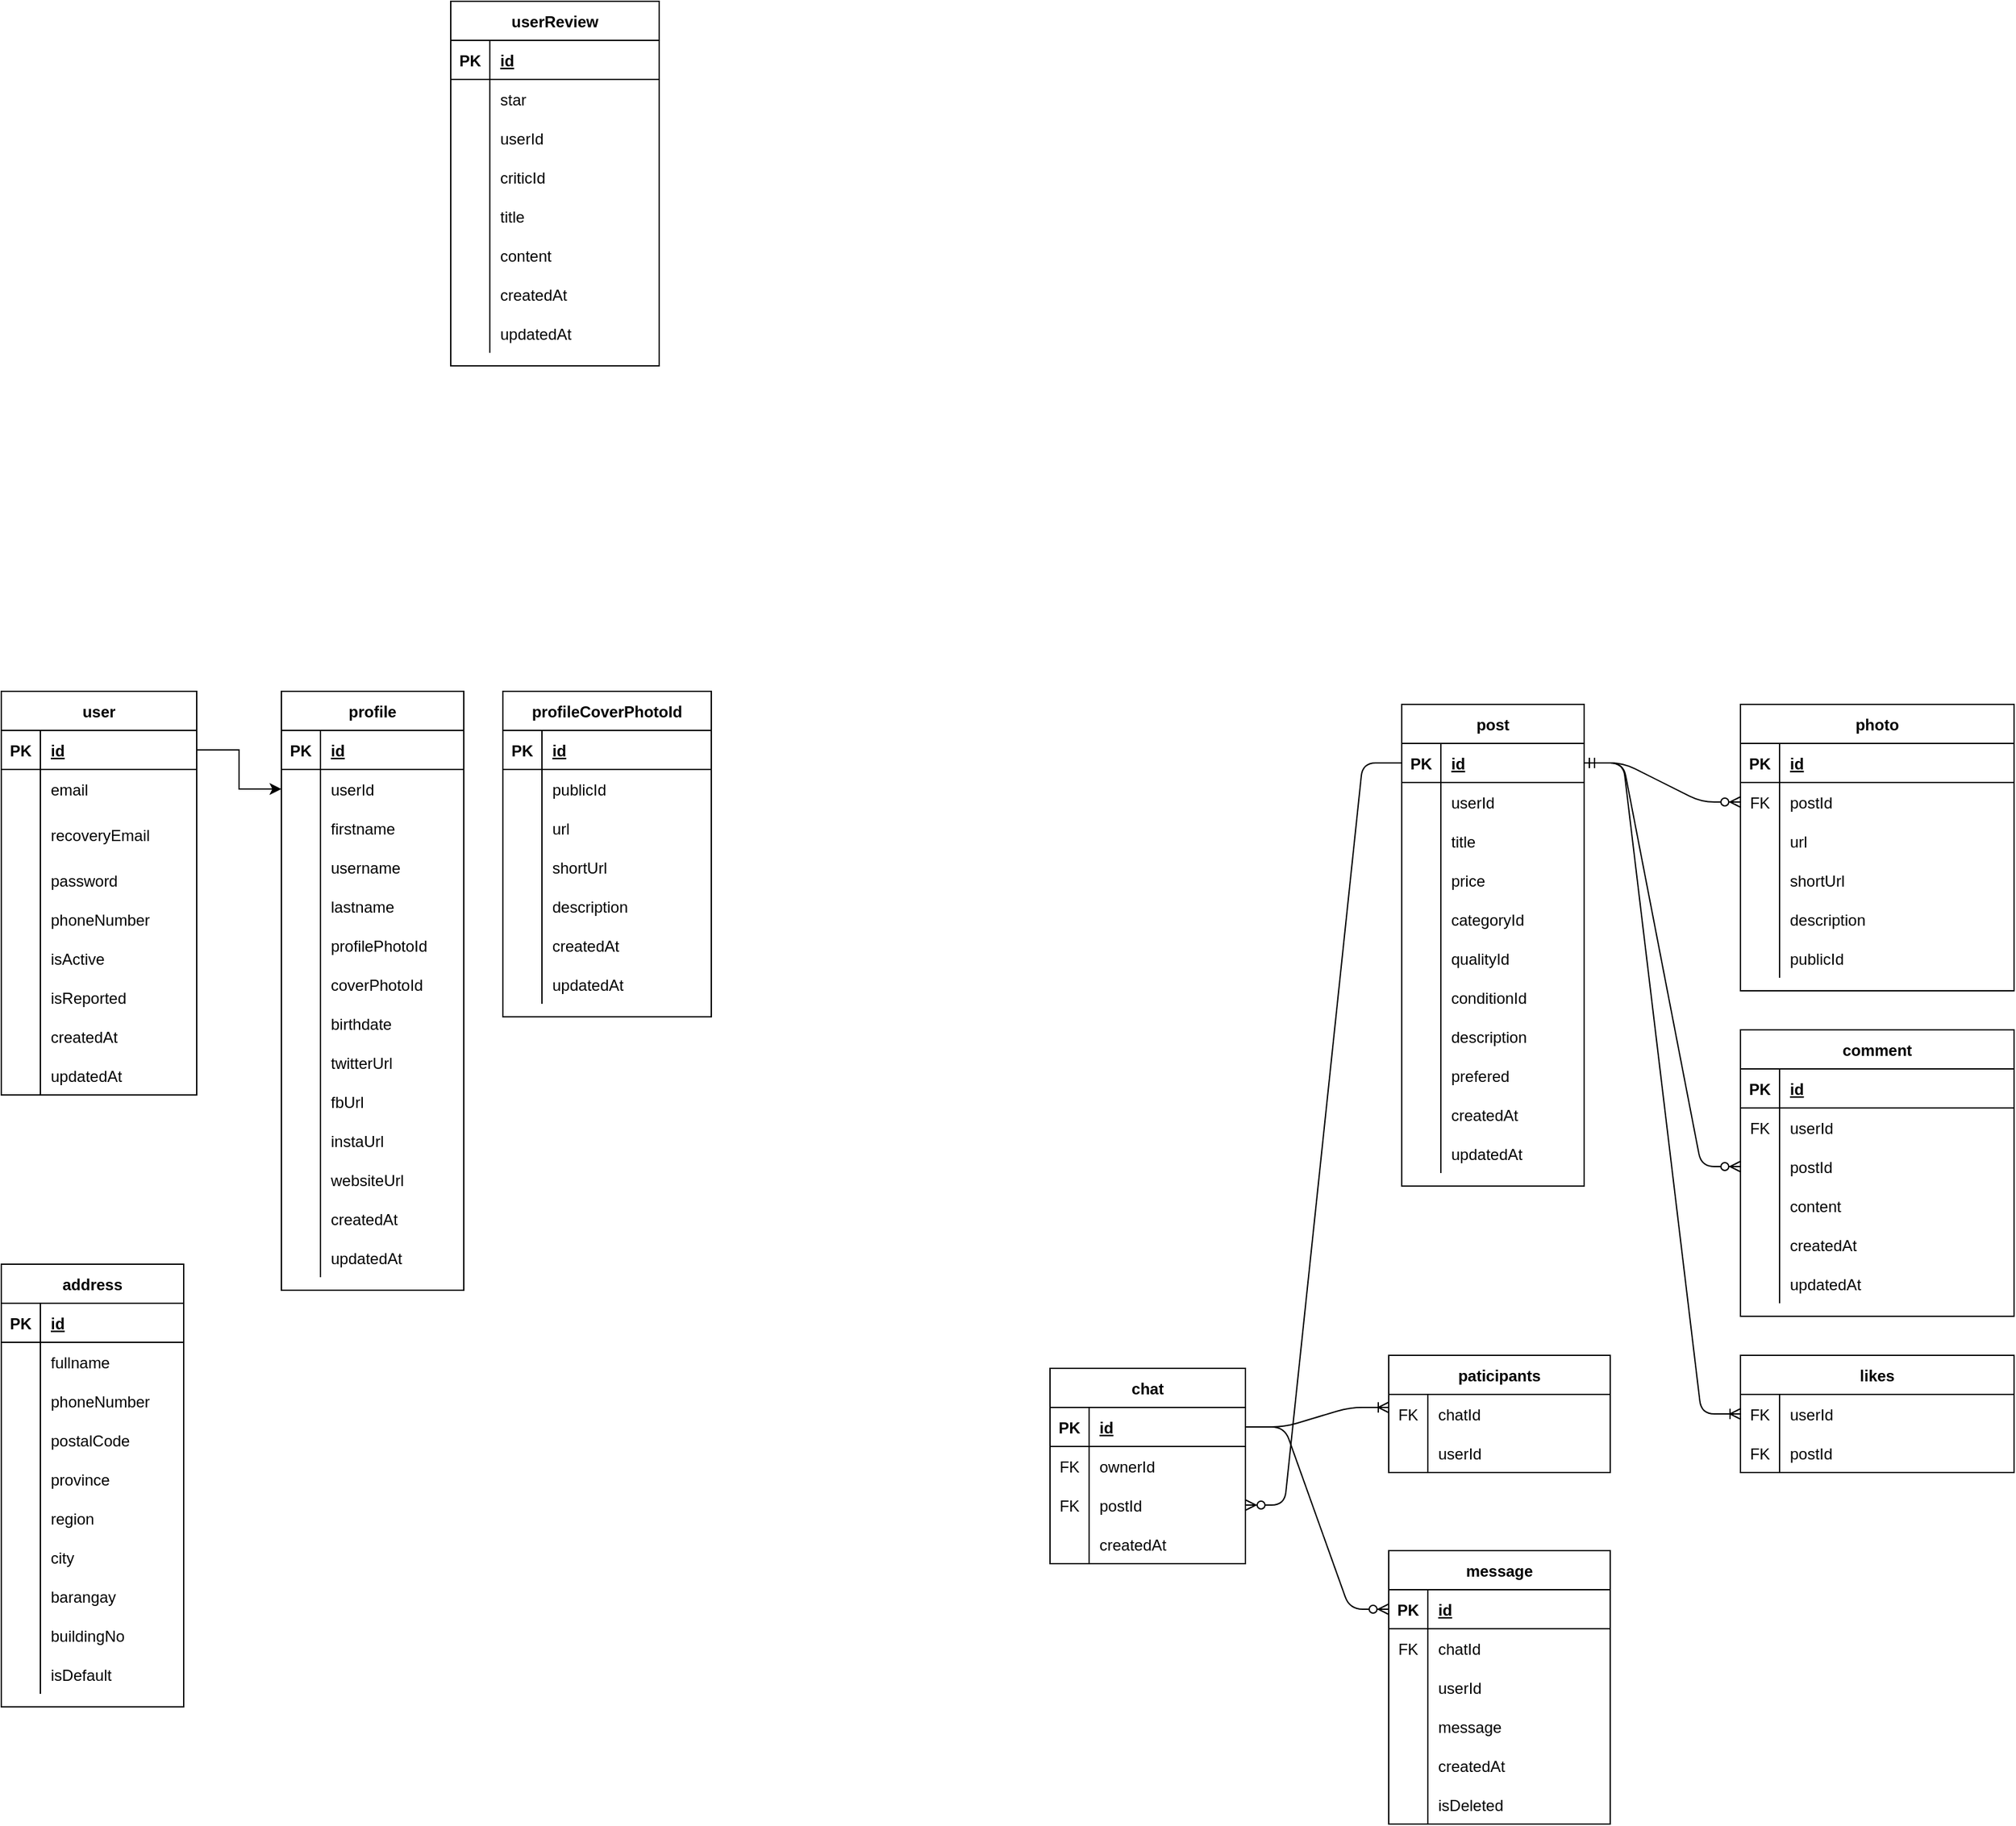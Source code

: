 <mxfile version="13.6.2" type="device"><diagram id="R2lEEEUBdFMjLlhIrx00" name="Page-1"><mxGraphModel dx="1673" dy="2067" grid="1" gridSize="10" guides="1" tooltips="1" connect="1" arrows="1" fold="1" page="1" pageScale="1" pageWidth="850" pageHeight="1100" math="0" shadow="0" extFonts="Permanent Marker^https://fonts.googleapis.com/css?family=Permanent+Marker"><root><mxCell id="0"/><mxCell id="1" parent="0"/><mxCell id="xanWyLyvFcqbYAAIP2lX-155" value="" style="edgeStyle=entityRelationEdgeStyle;fontSize=12;html=1;endArrow=ERzeroToMany;startArrow=ERmandOne;exitX=1;exitY=0.5;exitDx=0;exitDy=0;entryX=0;entryY=0.5;entryDx=0;entryDy=0;" edge="1" parent="1" source="xanWyLyvFcqbYAAIP2lX-124" target="xanWyLyvFcqbYAAIP2lX-34"><mxGeometry width="100" height="100" relative="1" as="geometry"><mxPoint x="1350" y="250" as="sourcePoint"/><mxPoint x="1450" y="150" as="targetPoint"/></mxGeometry></mxCell><mxCell id="xanWyLyvFcqbYAAIP2lX-175" value="" style="edgeStyle=entityRelationEdgeStyle;fontSize=12;html=1;endArrow=ERzeroToMany;endFill=1;entryX=0;entryY=0.5;entryDx=0;entryDy=0;exitX=1;exitY=0.5;exitDx=0;exitDy=0;" edge="1" parent="1" source="xanWyLyvFcqbYAAIP2lX-124" target="xanWyLyvFcqbYAAIP2lX-163"><mxGeometry width="100" height="100" relative="1" as="geometry"><mxPoint x="1355" y="430" as="sourcePoint"/><mxPoint x="1455" y="330" as="targetPoint"/></mxGeometry></mxCell><mxCell id="xanWyLyvFcqbYAAIP2lX-195" value="" style="edgeStyle=entityRelationEdgeStyle;fontSize=12;html=1;endArrow=ERoneToMany;entryX=0;entryY=0.5;entryDx=0;entryDy=0;exitX=1;exitY=0.5;exitDx=0;exitDy=0;" edge="1" parent="1" source="xanWyLyvFcqbYAAIP2lX-124" target="xanWyLyvFcqbYAAIP2lX-180"><mxGeometry width="100" height="100" relative="1" as="geometry"><mxPoint x="1250" y="410" as="sourcePoint"/><mxPoint x="1350" y="310" as="targetPoint"/></mxGeometry></mxCell><mxCell id="C-vyLk0tnHw3VtMMgP7b-2" value="profile" style="shape=table;startSize=30;container=1;collapsible=1;childLayout=tableLayout;fixedRows=1;rowLines=0;fontStyle=1;align=center;resizeLast=1;" parent="1" vertex="1"><mxGeometry x="330" y="100" width="140" height="460" as="geometry"/></mxCell><mxCell id="C-vyLk0tnHw3VtMMgP7b-3" value="" style="shape=partialRectangle;collapsible=0;dropTarget=0;pointerEvents=0;fillColor=none;points=[[0,0.5],[1,0.5]];portConstraint=eastwest;top=0;left=0;right=0;bottom=1;" parent="C-vyLk0tnHw3VtMMgP7b-2" vertex="1"><mxGeometry y="30" width="140" height="30" as="geometry"/></mxCell><mxCell id="C-vyLk0tnHw3VtMMgP7b-4" value="PK" style="shape=partialRectangle;overflow=hidden;connectable=0;fillColor=none;top=0;left=0;bottom=0;right=0;fontStyle=1;" parent="C-vyLk0tnHw3VtMMgP7b-3" vertex="1"><mxGeometry width="30" height="30" as="geometry"/></mxCell><mxCell id="C-vyLk0tnHw3VtMMgP7b-5" value="id" style="shape=partialRectangle;overflow=hidden;connectable=0;fillColor=none;top=0;left=0;bottom=0;right=0;align=left;spacingLeft=6;fontStyle=5;" parent="C-vyLk0tnHw3VtMMgP7b-3" vertex="1"><mxGeometry x="30" width="110" height="30" as="geometry"/></mxCell><mxCell id="xanWyLyvFcqbYAAIP2lX-197" value="" style="shape=partialRectangle;collapsible=0;dropTarget=0;pointerEvents=0;fillColor=none;points=[[0,0.5],[1,0.5]];portConstraint=eastwest;top=0;left=0;right=0;bottom=0;" vertex="1" parent="C-vyLk0tnHw3VtMMgP7b-2"><mxGeometry y="60" width="140" height="30" as="geometry"/></mxCell><mxCell id="xanWyLyvFcqbYAAIP2lX-198" value="" style="shape=partialRectangle;overflow=hidden;connectable=0;fillColor=none;top=0;left=0;bottom=0;right=0;" vertex="1" parent="xanWyLyvFcqbYAAIP2lX-197"><mxGeometry width="30" height="30" as="geometry"/></mxCell><mxCell id="xanWyLyvFcqbYAAIP2lX-199" value="userId" style="shape=partialRectangle;overflow=hidden;connectable=0;fillColor=none;top=0;left=0;bottom=0;right=0;align=left;spacingLeft=6;" vertex="1" parent="xanWyLyvFcqbYAAIP2lX-197"><mxGeometry x="30" width="110" height="30" as="geometry"/></mxCell><mxCell id="C-vyLk0tnHw3VtMMgP7b-6" value="" style="shape=partialRectangle;collapsible=0;dropTarget=0;pointerEvents=0;fillColor=none;points=[[0,0.5],[1,0.5]];portConstraint=eastwest;top=0;left=0;right=0;bottom=0;" parent="C-vyLk0tnHw3VtMMgP7b-2" vertex="1"><mxGeometry y="90" width="140" height="30" as="geometry"/></mxCell><mxCell id="C-vyLk0tnHw3VtMMgP7b-7" value="" style="shape=partialRectangle;overflow=hidden;connectable=0;fillColor=none;top=0;left=0;bottom=0;right=0;" parent="C-vyLk0tnHw3VtMMgP7b-6" vertex="1"><mxGeometry width="30" height="30" as="geometry"/></mxCell><mxCell id="C-vyLk0tnHw3VtMMgP7b-8" value="firstname" style="shape=partialRectangle;overflow=hidden;connectable=0;fillColor=none;top=0;left=0;bottom=0;right=0;align=left;spacingLeft=6;" parent="C-vyLk0tnHw3VtMMgP7b-6" vertex="1"><mxGeometry x="30" width="110" height="30" as="geometry"/></mxCell><mxCell id="xanWyLyvFcqbYAAIP2lX-204" value="" style="shape=partialRectangle;collapsible=0;dropTarget=0;pointerEvents=0;fillColor=none;points=[[0,0.5],[1,0.5]];portConstraint=eastwest;top=0;left=0;right=0;bottom=0;" vertex="1" parent="C-vyLk0tnHw3VtMMgP7b-2"><mxGeometry y="120" width="140" height="30" as="geometry"/></mxCell><mxCell id="xanWyLyvFcqbYAAIP2lX-205" value="" style="shape=partialRectangle;overflow=hidden;connectable=0;fillColor=none;top=0;left=0;bottom=0;right=0;" vertex="1" parent="xanWyLyvFcqbYAAIP2lX-204"><mxGeometry width="30" height="30" as="geometry"/></mxCell><mxCell id="xanWyLyvFcqbYAAIP2lX-206" value="username" style="shape=partialRectangle;overflow=hidden;connectable=0;fillColor=none;top=0;left=0;bottom=0;right=0;align=left;spacingLeft=6;" vertex="1" parent="xanWyLyvFcqbYAAIP2lX-204"><mxGeometry x="30" width="110" height="30" as="geometry"/></mxCell><mxCell id="C-vyLk0tnHw3VtMMgP7b-9" value="" style="shape=partialRectangle;collapsible=0;dropTarget=0;pointerEvents=0;fillColor=none;points=[[0,0.5],[1,0.5]];portConstraint=eastwest;top=0;left=0;right=0;bottom=0;" parent="C-vyLk0tnHw3VtMMgP7b-2" vertex="1"><mxGeometry y="150" width="140" height="30" as="geometry"/></mxCell><mxCell id="C-vyLk0tnHw3VtMMgP7b-10" value="" style="shape=partialRectangle;overflow=hidden;connectable=0;fillColor=none;top=0;left=0;bottom=0;right=0;" parent="C-vyLk0tnHw3VtMMgP7b-9" vertex="1"><mxGeometry width="30" height="30" as="geometry"/></mxCell><mxCell id="C-vyLk0tnHw3VtMMgP7b-11" value="lastname" style="shape=partialRectangle;overflow=hidden;connectable=0;fillColor=none;top=0;left=0;bottom=0;right=0;align=left;spacingLeft=6;" parent="C-vyLk0tnHw3VtMMgP7b-9" vertex="1"><mxGeometry x="30" width="110" height="30" as="geometry"/></mxCell><mxCell id="xanWyLyvFcqbYAAIP2lX-28" value="" style="shape=partialRectangle;collapsible=0;dropTarget=0;pointerEvents=0;fillColor=none;points=[[0,0.5],[1,0.5]];portConstraint=eastwest;top=0;left=0;right=0;bottom=0;" vertex="1" parent="C-vyLk0tnHw3VtMMgP7b-2"><mxGeometry y="180" width="140" height="30" as="geometry"/></mxCell><mxCell id="xanWyLyvFcqbYAAIP2lX-29" value="" style="shape=partialRectangle;overflow=hidden;connectable=0;fillColor=none;top=0;left=0;bottom=0;right=0;" vertex="1" parent="xanWyLyvFcqbYAAIP2lX-28"><mxGeometry width="30" height="30" as="geometry"/></mxCell><mxCell id="xanWyLyvFcqbYAAIP2lX-30" value="profilePhotoId" style="shape=partialRectangle;overflow=hidden;connectable=0;fillColor=none;top=0;left=0;bottom=0;right=0;align=left;spacingLeft=6;" vertex="1" parent="xanWyLyvFcqbYAAIP2lX-28"><mxGeometry x="30" width="110" height="30" as="geometry"/></mxCell><mxCell id="xanWyLyvFcqbYAAIP2lX-57" value="" style="shape=partialRectangle;collapsible=0;dropTarget=0;pointerEvents=0;fillColor=none;points=[[0,0.5],[1,0.5]];portConstraint=eastwest;top=0;left=0;right=0;bottom=0;" vertex="1" parent="C-vyLk0tnHw3VtMMgP7b-2"><mxGeometry y="210" width="140" height="30" as="geometry"/></mxCell><mxCell id="xanWyLyvFcqbYAAIP2lX-58" value="" style="shape=partialRectangle;overflow=hidden;connectable=0;fillColor=none;top=0;left=0;bottom=0;right=0;" vertex="1" parent="xanWyLyvFcqbYAAIP2lX-57"><mxGeometry width="30" height="30" as="geometry"/></mxCell><mxCell id="xanWyLyvFcqbYAAIP2lX-59" value="coverPhotoId" style="shape=partialRectangle;overflow=hidden;connectable=0;fillColor=none;top=0;left=0;bottom=0;right=0;align=left;spacingLeft=6;" vertex="1" parent="xanWyLyvFcqbYAAIP2lX-57"><mxGeometry x="30" width="110" height="30" as="geometry"/></mxCell><mxCell id="xanWyLyvFcqbYAAIP2lX-77" value="" style="shape=partialRectangle;collapsible=0;dropTarget=0;pointerEvents=0;fillColor=none;points=[[0,0.5],[1,0.5]];portConstraint=eastwest;top=0;left=0;right=0;bottom=0;" vertex="1" parent="C-vyLk0tnHw3VtMMgP7b-2"><mxGeometry y="240" width="140" height="30" as="geometry"/></mxCell><mxCell id="xanWyLyvFcqbYAAIP2lX-78" value="" style="shape=partialRectangle;overflow=hidden;connectable=0;fillColor=none;top=0;left=0;bottom=0;right=0;" vertex="1" parent="xanWyLyvFcqbYAAIP2lX-77"><mxGeometry width="30" height="30" as="geometry"/></mxCell><mxCell id="xanWyLyvFcqbYAAIP2lX-79" value="birthdate" style="shape=partialRectangle;overflow=hidden;connectable=0;fillColor=none;top=0;left=0;bottom=0;right=0;align=left;spacingLeft=6;" vertex="1" parent="xanWyLyvFcqbYAAIP2lX-77"><mxGeometry x="30" width="110" height="30" as="geometry"/></mxCell><mxCell id="xanWyLyvFcqbYAAIP2lX-80" value="" style="shape=partialRectangle;collapsible=0;dropTarget=0;pointerEvents=0;fillColor=none;points=[[0,0.5],[1,0.5]];portConstraint=eastwest;top=0;left=0;right=0;bottom=0;" vertex="1" parent="C-vyLk0tnHw3VtMMgP7b-2"><mxGeometry y="270" width="140" height="30" as="geometry"/></mxCell><mxCell id="xanWyLyvFcqbYAAIP2lX-81" value="" style="shape=partialRectangle;overflow=hidden;connectable=0;fillColor=none;top=0;left=0;bottom=0;right=0;" vertex="1" parent="xanWyLyvFcqbYAAIP2lX-80"><mxGeometry width="30" height="30" as="geometry"/></mxCell><mxCell id="xanWyLyvFcqbYAAIP2lX-82" value="twitterUrl" style="shape=partialRectangle;overflow=hidden;connectable=0;fillColor=none;top=0;left=0;bottom=0;right=0;align=left;spacingLeft=6;" vertex="1" parent="xanWyLyvFcqbYAAIP2lX-80"><mxGeometry x="30" width="110" height="30" as="geometry"/></mxCell><mxCell id="xanWyLyvFcqbYAAIP2lX-83" value="" style="shape=partialRectangle;collapsible=0;dropTarget=0;pointerEvents=0;fillColor=none;points=[[0,0.5],[1,0.5]];portConstraint=eastwest;top=0;left=0;right=0;bottom=0;" vertex="1" parent="C-vyLk0tnHw3VtMMgP7b-2"><mxGeometry y="300" width="140" height="30" as="geometry"/></mxCell><mxCell id="xanWyLyvFcqbYAAIP2lX-84" value="" style="shape=partialRectangle;overflow=hidden;connectable=0;fillColor=none;top=0;left=0;bottom=0;right=0;" vertex="1" parent="xanWyLyvFcqbYAAIP2lX-83"><mxGeometry width="30" height="30" as="geometry"/></mxCell><mxCell id="xanWyLyvFcqbYAAIP2lX-85" value="fbUrl" style="shape=partialRectangle;overflow=hidden;connectable=0;fillColor=none;top=0;left=0;bottom=0;right=0;align=left;spacingLeft=6;" vertex="1" parent="xanWyLyvFcqbYAAIP2lX-83"><mxGeometry x="30" width="110" height="30" as="geometry"/></mxCell><mxCell id="xanWyLyvFcqbYAAIP2lX-86" value="" style="shape=partialRectangle;collapsible=0;dropTarget=0;pointerEvents=0;fillColor=none;points=[[0,0.5],[1,0.5]];portConstraint=eastwest;top=0;left=0;right=0;bottom=0;" vertex="1" parent="C-vyLk0tnHw3VtMMgP7b-2"><mxGeometry y="330" width="140" height="30" as="geometry"/></mxCell><mxCell id="xanWyLyvFcqbYAAIP2lX-87" value="" style="shape=partialRectangle;overflow=hidden;connectable=0;fillColor=none;top=0;left=0;bottom=0;right=0;" vertex="1" parent="xanWyLyvFcqbYAAIP2lX-86"><mxGeometry width="30" height="30" as="geometry"/></mxCell><mxCell id="xanWyLyvFcqbYAAIP2lX-88" value="instaUrl" style="shape=partialRectangle;overflow=hidden;connectable=0;fillColor=none;top=0;left=0;bottom=0;right=0;align=left;spacingLeft=6;" vertex="1" parent="xanWyLyvFcqbYAAIP2lX-86"><mxGeometry x="30" width="110" height="30" as="geometry"/></mxCell><mxCell id="xanWyLyvFcqbYAAIP2lX-89" value="" style="shape=partialRectangle;collapsible=0;dropTarget=0;pointerEvents=0;fillColor=none;points=[[0,0.5],[1,0.5]];portConstraint=eastwest;top=0;left=0;right=0;bottom=0;" vertex="1" parent="C-vyLk0tnHw3VtMMgP7b-2"><mxGeometry y="360" width="140" height="30" as="geometry"/></mxCell><mxCell id="xanWyLyvFcqbYAAIP2lX-90" value="" style="shape=partialRectangle;overflow=hidden;connectable=0;fillColor=none;top=0;left=0;bottom=0;right=0;" vertex="1" parent="xanWyLyvFcqbYAAIP2lX-89"><mxGeometry width="30" height="30" as="geometry"/></mxCell><mxCell id="xanWyLyvFcqbYAAIP2lX-91" value="websiteUrl" style="shape=partialRectangle;overflow=hidden;connectable=0;fillColor=none;top=0;left=0;bottom=0;right=0;align=left;spacingLeft=6;" vertex="1" parent="xanWyLyvFcqbYAAIP2lX-89"><mxGeometry x="30" width="110" height="30" as="geometry"/></mxCell><mxCell id="xanWyLyvFcqbYAAIP2lX-213" value="" style="shape=partialRectangle;collapsible=0;dropTarget=0;pointerEvents=0;fillColor=none;points=[[0,0.5],[1,0.5]];portConstraint=eastwest;top=0;left=0;right=0;bottom=0;" vertex="1" parent="C-vyLk0tnHw3VtMMgP7b-2"><mxGeometry y="390" width="140" height="30" as="geometry"/></mxCell><mxCell id="xanWyLyvFcqbYAAIP2lX-214" value="" style="shape=partialRectangle;overflow=hidden;connectable=0;fillColor=none;top=0;left=0;bottom=0;right=0;" vertex="1" parent="xanWyLyvFcqbYAAIP2lX-213"><mxGeometry width="30" height="30" as="geometry"/></mxCell><mxCell id="xanWyLyvFcqbYAAIP2lX-215" value="createdAt" style="shape=partialRectangle;overflow=hidden;connectable=0;fillColor=none;top=0;left=0;bottom=0;right=0;align=left;spacingLeft=6;" vertex="1" parent="xanWyLyvFcqbYAAIP2lX-213"><mxGeometry x="30" width="110" height="30" as="geometry"/></mxCell><mxCell id="xanWyLyvFcqbYAAIP2lX-216" value="" style="shape=partialRectangle;collapsible=0;dropTarget=0;pointerEvents=0;fillColor=none;points=[[0,0.5],[1,0.5]];portConstraint=eastwest;top=0;left=0;right=0;bottom=0;" vertex="1" parent="C-vyLk0tnHw3VtMMgP7b-2"><mxGeometry y="420" width="140" height="30" as="geometry"/></mxCell><mxCell id="xanWyLyvFcqbYAAIP2lX-217" value="" style="shape=partialRectangle;overflow=hidden;connectable=0;fillColor=none;top=0;left=0;bottom=0;right=0;" vertex="1" parent="xanWyLyvFcqbYAAIP2lX-216"><mxGeometry width="30" height="30" as="geometry"/></mxCell><mxCell id="xanWyLyvFcqbYAAIP2lX-218" value="updatedAt" style="shape=partialRectangle;overflow=hidden;connectable=0;fillColor=none;top=0;left=0;bottom=0;right=0;align=left;spacingLeft=6;" vertex="1" parent="xanWyLyvFcqbYAAIP2lX-216"><mxGeometry x="30" width="110" height="30" as="geometry"/></mxCell><mxCell id="C-vyLk0tnHw3VtMMgP7b-23" value="user" style="shape=table;startSize=30;container=1;collapsible=1;childLayout=tableLayout;fixedRows=1;rowLines=0;fontStyle=1;align=center;resizeLast=1;" parent="1" vertex="1"><mxGeometry x="115" y="100" width="150" height="310" as="geometry"/></mxCell><mxCell id="C-vyLk0tnHw3VtMMgP7b-24" value="" style="shape=partialRectangle;collapsible=0;dropTarget=0;pointerEvents=0;fillColor=none;points=[[0,0.5],[1,0.5]];portConstraint=eastwest;top=0;left=0;right=0;bottom=1;" parent="C-vyLk0tnHw3VtMMgP7b-23" vertex="1"><mxGeometry y="30" width="150" height="30" as="geometry"/></mxCell><mxCell id="C-vyLk0tnHw3VtMMgP7b-25" value="PK" style="shape=partialRectangle;overflow=hidden;connectable=0;fillColor=none;top=0;left=0;bottom=0;right=0;fontStyle=1;" parent="C-vyLk0tnHw3VtMMgP7b-24" vertex="1"><mxGeometry width="30" height="30" as="geometry"/></mxCell><mxCell id="C-vyLk0tnHw3VtMMgP7b-26" value="id" style="shape=partialRectangle;overflow=hidden;connectable=0;fillColor=none;top=0;left=0;bottom=0;right=0;align=left;spacingLeft=6;fontStyle=5;" parent="C-vyLk0tnHw3VtMMgP7b-24" vertex="1"><mxGeometry x="30" width="120" height="30" as="geometry"/></mxCell><mxCell id="C-vyLk0tnHw3VtMMgP7b-27" value="" style="shape=partialRectangle;collapsible=0;dropTarget=0;pointerEvents=0;fillColor=none;points=[[0,0.5],[1,0.5]];portConstraint=eastwest;top=0;left=0;right=0;bottom=0;" parent="C-vyLk0tnHw3VtMMgP7b-23" vertex="1"><mxGeometry y="60" width="150" height="30" as="geometry"/></mxCell><mxCell id="C-vyLk0tnHw3VtMMgP7b-28" value="" style="shape=partialRectangle;overflow=hidden;connectable=0;fillColor=none;top=0;left=0;bottom=0;right=0;" parent="C-vyLk0tnHw3VtMMgP7b-27" vertex="1"><mxGeometry width="30" height="30" as="geometry"/></mxCell><mxCell id="C-vyLk0tnHw3VtMMgP7b-29" value="email" style="shape=partialRectangle;overflow=hidden;connectable=0;fillColor=none;top=0;left=0;bottom=0;right=0;align=left;spacingLeft=6;" parent="C-vyLk0tnHw3VtMMgP7b-27" vertex="1"><mxGeometry x="30" width="120" height="30" as="geometry"/></mxCell><mxCell id="xanWyLyvFcqbYAAIP2lX-25" value="" style="shape=partialRectangle;collapsible=0;dropTarget=0;pointerEvents=0;fillColor=none;points=[[0,0.5],[1,0.5]];portConstraint=eastwest;top=0;left=0;right=0;bottom=0;" vertex="1" parent="C-vyLk0tnHw3VtMMgP7b-23"><mxGeometry y="90" width="150" height="40" as="geometry"/></mxCell><mxCell id="xanWyLyvFcqbYAAIP2lX-26" value="" style="shape=partialRectangle;overflow=hidden;connectable=0;fillColor=none;top=0;left=0;bottom=0;right=0;" vertex="1" parent="xanWyLyvFcqbYAAIP2lX-25"><mxGeometry width="30" height="40" as="geometry"/></mxCell><mxCell id="xanWyLyvFcqbYAAIP2lX-27" value="recoveryEmail" style="shape=partialRectangle;overflow=hidden;connectable=0;fillColor=none;top=0;left=0;bottom=0;right=0;align=left;spacingLeft=6;" vertex="1" parent="xanWyLyvFcqbYAAIP2lX-25"><mxGeometry x="30" width="120" height="40" as="geometry"/></mxCell><mxCell id="xanWyLyvFcqbYAAIP2lX-1" value="" style="shape=partialRectangle;collapsible=0;dropTarget=0;pointerEvents=0;fillColor=none;points=[[0,0.5],[1,0.5]];portConstraint=eastwest;top=0;left=0;right=0;bottom=0;" vertex="1" parent="C-vyLk0tnHw3VtMMgP7b-23"><mxGeometry y="130" width="150" height="30" as="geometry"/></mxCell><mxCell id="xanWyLyvFcqbYAAIP2lX-2" value="" style="shape=partialRectangle;overflow=hidden;connectable=0;fillColor=none;top=0;left=0;bottom=0;right=0;" vertex="1" parent="xanWyLyvFcqbYAAIP2lX-1"><mxGeometry width="30" height="30" as="geometry"/></mxCell><mxCell id="xanWyLyvFcqbYAAIP2lX-3" value="password" style="shape=partialRectangle;overflow=hidden;connectable=0;fillColor=none;top=0;left=0;bottom=0;right=0;align=left;spacingLeft=6;" vertex="1" parent="xanWyLyvFcqbYAAIP2lX-1"><mxGeometry x="30" width="120" height="30" as="geometry"/></mxCell><mxCell id="xanWyLyvFcqbYAAIP2lX-16" value="" style="shape=partialRectangle;collapsible=0;dropTarget=0;pointerEvents=0;fillColor=none;points=[[0,0.5],[1,0.5]];portConstraint=eastwest;top=0;left=0;right=0;bottom=0;" vertex="1" parent="C-vyLk0tnHw3VtMMgP7b-23"><mxGeometry y="160" width="150" height="30" as="geometry"/></mxCell><mxCell id="xanWyLyvFcqbYAAIP2lX-17" value="" style="shape=partialRectangle;overflow=hidden;connectable=0;fillColor=none;top=0;left=0;bottom=0;right=0;" vertex="1" parent="xanWyLyvFcqbYAAIP2lX-16"><mxGeometry width="30" height="30" as="geometry"/></mxCell><mxCell id="xanWyLyvFcqbYAAIP2lX-18" value="phoneNumber" style="shape=partialRectangle;overflow=hidden;connectable=0;fillColor=none;top=0;left=0;bottom=0;right=0;align=left;spacingLeft=6;" vertex="1" parent="xanWyLyvFcqbYAAIP2lX-16"><mxGeometry x="30" width="120" height="30" as="geometry"/></mxCell><mxCell id="xanWyLyvFcqbYAAIP2lX-4" value="" style="shape=partialRectangle;collapsible=0;dropTarget=0;pointerEvents=0;fillColor=none;points=[[0,0.5],[1,0.5]];portConstraint=eastwest;top=0;left=0;right=0;bottom=0;" vertex="1" parent="C-vyLk0tnHw3VtMMgP7b-23"><mxGeometry y="190" width="150" height="30" as="geometry"/></mxCell><mxCell id="xanWyLyvFcqbYAAIP2lX-5" value="" style="shape=partialRectangle;overflow=hidden;connectable=0;fillColor=none;top=0;left=0;bottom=0;right=0;" vertex="1" parent="xanWyLyvFcqbYAAIP2lX-4"><mxGeometry width="30" height="30" as="geometry"/></mxCell><mxCell id="xanWyLyvFcqbYAAIP2lX-6" value="isActive" style="shape=partialRectangle;overflow=hidden;connectable=0;fillColor=none;top=0;left=0;bottom=0;right=0;align=left;spacingLeft=6;" vertex="1" parent="xanWyLyvFcqbYAAIP2lX-4"><mxGeometry x="30" width="120" height="30" as="geometry"/></mxCell><mxCell id="xanWyLyvFcqbYAAIP2lX-7" value="" style="shape=partialRectangle;collapsible=0;dropTarget=0;pointerEvents=0;fillColor=none;points=[[0,0.5],[1,0.5]];portConstraint=eastwest;top=0;left=0;right=0;bottom=0;" vertex="1" parent="C-vyLk0tnHw3VtMMgP7b-23"><mxGeometry y="220" width="150" height="30" as="geometry"/></mxCell><mxCell id="xanWyLyvFcqbYAAIP2lX-8" value="" style="shape=partialRectangle;overflow=hidden;connectable=0;fillColor=none;top=0;left=0;bottom=0;right=0;" vertex="1" parent="xanWyLyvFcqbYAAIP2lX-7"><mxGeometry width="30" height="30" as="geometry"/></mxCell><mxCell id="xanWyLyvFcqbYAAIP2lX-9" value="isReported" style="shape=partialRectangle;overflow=hidden;connectable=0;fillColor=none;top=0;left=0;bottom=0;right=0;align=left;spacingLeft=6;" vertex="1" parent="xanWyLyvFcqbYAAIP2lX-7"><mxGeometry x="30" width="120" height="30" as="geometry"/></mxCell><mxCell id="xanWyLyvFcqbYAAIP2lX-10" value="" style="shape=partialRectangle;collapsible=0;dropTarget=0;pointerEvents=0;fillColor=none;points=[[0,0.5],[1,0.5]];portConstraint=eastwest;top=0;left=0;right=0;bottom=0;" vertex="1" parent="C-vyLk0tnHw3VtMMgP7b-23"><mxGeometry y="250" width="150" height="30" as="geometry"/></mxCell><mxCell id="xanWyLyvFcqbYAAIP2lX-11" value="" style="shape=partialRectangle;overflow=hidden;connectable=0;fillColor=none;top=0;left=0;bottom=0;right=0;" vertex="1" parent="xanWyLyvFcqbYAAIP2lX-10"><mxGeometry width="30" height="30" as="geometry"/></mxCell><mxCell id="xanWyLyvFcqbYAAIP2lX-12" value="createdAt" style="shape=partialRectangle;overflow=hidden;connectable=0;fillColor=none;top=0;left=0;bottom=0;right=0;align=left;spacingLeft=6;" vertex="1" parent="xanWyLyvFcqbYAAIP2lX-10"><mxGeometry x="30" width="120" height="30" as="geometry"/></mxCell><mxCell id="xanWyLyvFcqbYAAIP2lX-19" value="" style="shape=partialRectangle;collapsible=0;dropTarget=0;pointerEvents=0;fillColor=none;points=[[0,0.5],[1,0.5]];portConstraint=eastwest;top=0;left=0;right=0;bottom=0;" vertex="1" parent="C-vyLk0tnHw3VtMMgP7b-23"><mxGeometry y="280" width="150" height="30" as="geometry"/></mxCell><mxCell id="xanWyLyvFcqbYAAIP2lX-20" value="" style="shape=partialRectangle;overflow=hidden;connectable=0;fillColor=none;top=0;left=0;bottom=0;right=0;" vertex="1" parent="xanWyLyvFcqbYAAIP2lX-19"><mxGeometry width="30" height="30" as="geometry"/></mxCell><mxCell id="xanWyLyvFcqbYAAIP2lX-21" value="updatedAt" style="shape=partialRectangle;overflow=hidden;connectable=0;fillColor=none;top=0;left=0;bottom=0;right=0;align=left;spacingLeft=6;" vertex="1" parent="xanWyLyvFcqbYAAIP2lX-19"><mxGeometry x="30" width="120" height="30" as="geometry"/></mxCell><mxCell id="xanWyLyvFcqbYAAIP2lX-201" style="edgeStyle=orthogonalEdgeStyle;rounded=0;orthogonalLoop=1;jettySize=auto;html=1;" edge="1" parent="1" source="C-vyLk0tnHw3VtMMgP7b-24" target="xanWyLyvFcqbYAAIP2lX-197"><mxGeometry relative="1" as="geometry"/></mxCell><mxCell id="xanWyLyvFcqbYAAIP2lX-294" value="userReview" style="shape=table;startSize=30;container=1;collapsible=1;childLayout=tableLayout;fixedRows=1;rowLines=0;fontStyle=1;align=center;resizeLast=1;" vertex="1" parent="1"><mxGeometry x="460" y="-430" width="160" height="280" as="geometry"/></mxCell><mxCell id="xanWyLyvFcqbYAAIP2lX-295" value="" style="shape=partialRectangle;collapsible=0;dropTarget=0;pointerEvents=0;fillColor=none;points=[[0,0.5],[1,0.5]];portConstraint=eastwest;top=0;left=0;right=0;bottom=1;" vertex="1" parent="xanWyLyvFcqbYAAIP2lX-294"><mxGeometry y="30" width="160" height="30" as="geometry"/></mxCell><mxCell id="xanWyLyvFcqbYAAIP2lX-296" value="PK" style="shape=partialRectangle;overflow=hidden;connectable=0;fillColor=none;top=0;left=0;bottom=0;right=0;fontStyle=1;" vertex="1" parent="xanWyLyvFcqbYAAIP2lX-295"><mxGeometry width="30" height="30" as="geometry"/></mxCell><mxCell id="xanWyLyvFcqbYAAIP2lX-297" value="id" style="shape=partialRectangle;overflow=hidden;connectable=0;fillColor=none;top=0;left=0;bottom=0;right=0;align=left;spacingLeft=6;fontStyle=5;" vertex="1" parent="xanWyLyvFcqbYAAIP2lX-295"><mxGeometry x="30" width="130" height="30" as="geometry"/></mxCell><mxCell id="xanWyLyvFcqbYAAIP2lX-298" value="" style="shape=partialRectangle;collapsible=0;dropTarget=0;pointerEvents=0;fillColor=none;points=[[0,0.5],[1,0.5]];portConstraint=eastwest;top=0;left=0;right=0;bottom=0;" vertex="1" parent="xanWyLyvFcqbYAAIP2lX-294"><mxGeometry y="60" width="160" height="30" as="geometry"/></mxCell><mxCell id="xanWyLyvFcqbYAAIP2lX-299" value="" style="shape=partialRectangle;overflow=hidden;connectable=0;fillColor=none;top=0;left=0;bottom=0;right=0;" vertex="1" parent="xanWyLyvFcqbYAAIP2lX-298"><mxGeometry width="30" height="30" as="geometry"/></mxCell><mxCell id="xanWyLyvFcqbYAAIP2lX-300" value="star" style="shape=partialRectangle;overflow=hidden;connectable=0;fillColor=none;top=0;left=0;bottom=0;right=0;align=left;spacingLeft=6;" vertex="1" parent="xanWyLyvFcqbYAAIP2lX-298"><mxGeometry x="30" width="130" height="30" as="geometry"/></mxCell><mxCell id="xanWyLyvFcqbYAAIP2lX-301" value="" style="shape=partialRectangle;collapsible=0;dropTarget=0;pointerEvents=0;fillColor=none;points=[[0,0.5],[1,0.5]];portConstraint=eastwest;top=0;left=0;right=0;bottom=0;" vertex="1" parent="xanWyLyvFcqbYAAIP2lX-294"><mxGeometry y="90" width="160" height="30" as="geometry"/></mxCell><mxCell id="xanWyLyvFcqbYAAIP2lX-302" value="" style="shape=partialRectangle;overflow=hidden;connectable=0;fillColor=none;top=0;left=0;bottom=0;right=0;" vertex="1" parent="xanWyLyvFcqbYAAIP2lX-301"><mxGeometry width="30" height="30" as="geometry"/></mxCell><mxCell id="xanWyLyvFcqbYAAIP2lX-303" value="userId" style="shape=partialRectangle;overflow=hidden;connectable=0;fillColor=none;top=0;left=0;bottom=0;right=0;align=left;spacingLeft=6;" vertex="1" parent="xanWyLyvFcqbYAAIP2lX-301"><mxGeometry x="30" width="130" height="30" as="geometry"/></mxCell><mxCell id="xanWyLyvFcqbYAAIP2lX-304" value="" style="shape=partialRectangle;collapsible=0;dropTarget=0;pointerEvents=0;fillColor=none;points=[[0,0.5],[1,0.5]];portConstraint=eastwest;top=0;left=0;right=0;bottom=0;" vertex="1" parent="xanWyLyvFcqbYAAIP2lX-294"><mxGeometry y="120" width="160" height="30" as="geometry"/></mxCell><mxCell id="xanWyLyvFcqbYAAIP2lX-305" value="" style="shape=partialRectangle;overflow=hidden;connectable=0;fillColor=none;top=0;left=0;bottom=0;right=0;" vertex="1" parent="xanWyLyvFcqbYAAIP2lX-304"><mxGeometry width="30" height="30" as="geometry"/></mxCell><mxCell id="xanWyLyvFcqbYAAIP2lX-306" value="criticId" style="shape=partialRectangle;overflow=hidden;connectable=0;fillColor=none;top=0;left=0;bottom=0;right=0;align=left;spacingLeft=6;" vertex="1" parent="xanWyLyvFcqbYAAIP2lX-304"><mxGeometry x="30" width="130" height="30" as="geometry"/></mxCell><mxCell id="xanWyLyvFcqbYAAIP2lX-307" value="" style="shape=partialRectangle;collapsible=0;dropTarget=0;pointerEvents=0;fillColor=none;points=[[0,0.5],[1,0.5]];portConstraint=eastwest;top=0;left=0;right=0;bottom=0;" vertex="1" parent="xanWyLyvFcqbYAAIP2lX-294"><mxGeometry y="150" width="160" height="30" as="geometry"/></mxCell><mxCell id="xanWyLyvFcqbYAAIP2lX-308" value="" style="shape=partialRectangle;overflow=hidden;connectable=0;fillColor=none;top=0;left=0;bottom=0;right=0;" vertex="1" parent="xanWyLyvFcqbYAAIP2lX-307"><mxGeometry width="30" height="30" as="geometry"/></mxCell><mxCell id="xanWyLyvFcqbYAAIP2lX-309" value="title" style="shape=partialRectangle;overflow=hidden;connectable=0;fillColor=none;top=0;left=0;bottom=0;right=0;align=left;spacingLeft=6;" vertex="1" parent="xanWyLyvFcqbYAAIP2lX-307"><mxGeometry x="30" width="130" height="30" as="geometry"/></mxCell><mxCell id="xanWyLyvFcqbYAAIP2lX-316" value="" style="shape=partialRectangle;collapsible=0;dropTarget=0;pointerEvents=0;fillColor=none;points=[[0,0.5],[1,0.5]];portConstraint=eastwest;top=0;left=0;right=0;bottom=0;" vertex="1" parent="xanWyLyvFcqbYAAIP2lX-294"><mxGeometry y="180" width="160" height="30" as="geometry"/></mxCell><mxCell id="xanWyLyvFcqbYAAIP2lX-317" value="" style="shape=partialRectangle;overflow=hidden;connectable=0;fillColor=none;top=0;left=0;bottom=0;right=0;" vertex="1" parent="xanWyLyvFcqbYAAIP2lX-316"><mxGeometry width="30" height="30" as="geometry"/></mxCell><mxCell id="xanWyLyvFcqbYAAIP2lX-318" value="content" style="shape=partialRectangle;overflow=hidden;connectable=0;fillColor=none;top=0;left=0;bottom=0;right=0;align=left;spacingLeft=6;" vertex="1" parent="xanWyLyvFcqbYAAIP2lX-316"><mxGeometry x="30" width="130" height="30" as="geometry"/></mxCell><mxCell id="xanWyLyvFcqbYAAIP2lX-310" value="" style="shape=partialRectangle;collapsible=0;dropTarget=0;pointerEvents=0;fillColor=none;points=[[0,0.5],[1,0.5]];portConstraint=eastwest;top=0;left=0;right=0;bottom=0;" vertex="1" parent="xanWyLyvFcqbYAAIP2lX-294"><mxGeometry y="210" width="160" height="30" as="geometry"/></mxCell><mxCell id="xanWyLyvFcqbYAAIP2lX-311" value="" style="shape=partialRectangle;overflow=hidden;connectable=0;fillColor=none;top=0;left=0;bottom=0;right=0;" vertex="1" parent="xanWyLyvFcqbYAAIP2lX-310"><mxGeometry width="30" height="30" as="geometry"/></mxCell><mxCell id="xanWyLyvFcqbYAAIP2lX-312" value="createdAt" style="shape=partialRectangle;overflow=hidden;connectable=0;fillColor=none;top=0;left=0;bottom=0;right=0;align=left;spacingLeft=6;" vertex="1" parent="xanWyLyvFcqbYAAIP2lX-310"><mxGeometry x="30" width="130" height="30" as="geometry"/></mxCell><mxCell id="xanWyLyvFcqbYAAIP2lX-313" value="" style="shape=partialRectangle;collapsible=0;dropTarget=0;pointerEvents=0;fillColor=none;points=[[0,0.5],[1,0.5]];portConstraint=eastwest;top=0;left=0;right=0;bottom=0;" vertex="1" parent="xanWyLyvFcqbYAAIP2lX-294"><mxGeometry y="240" width="160" height="30" as="geometry"/></mxCell><mxCell id="xanWyLyvFcqbYAAIP2lX-314" value="" style="shape=partialRectangle;overflow=hidden;connectable=0;fillColor=none;top=0;left=0;bottom=0;right=0;" vertex="1" parent="xanWyLyvFcqbYAAIP2lX-313"><mxGeometry width="30" height="30" as="geometry"/></mxCell><mxCell id="xanWyLyvFcqbYAAIP2lX-315" value="updatedAt" style="shape=partialRectangle;overflow=hidden;connectable=0;fillColor=none;top=0;left=0;bottom=0;right=0;align=left;spacingLeft=6;" vertex="1" parent="xanWyLyvFcqbYAAIP2lX-313"><mxGeometry x="30" width="130" height="30" as="geometry"/></mxCell><mxCell id="xanWyLyvFcqbYAAIP2lX-92" value="address" style="shape=table;startSize=30;container=1;collapsible=1;childLayout=tableLayout;fixedRows=1;rowLines=0;fontStyle=1;align=center;resizeLast=1;" vertex="1" parent="1"><mxGeometry x="115" y="540" width="140" height="340" as="geometry"/></mxCell><mxCell id="xanWyLyvFcqbYAAIP2lX-93" value="" style="shape=partialRectangle;collapsible=0;dropTarget=0;pointerEvents=0;fillColor=none;points=[[0,0.5],[1,0.5]];portConstraint=eastwest;top=0;left=0;right=0;bottom=1;" vertex="1" parent="xanWyLyvFcqbYAAIP2lX-92"><mxGeometry y="30" width="140" height="30" as="geometry"/></mxCell><mxCell id="xanWyLyvFcqbYAAIP2lX-94" value="PK" style="shape=partialRectangle;overflow=hidden;connectable=0;fillColor=none;top=0;left=0;bottom=0;right=0;fontStyle=1;" vertex="1" parent="xanWyLyvFcqbYAAIP2lX-93"><mxGeometry width="30" height="30" as="geometry"/></mxCell><mxCell id="xanWyLyvFcqbYAAIP2lX-95" value="id" style="shape=partialRectangle;overflow=hidden;connectable=0;fillColor=none;top=0;left=0;bottom=0;right=0;align=left;spacingLeft=6;fontStyle=5;" vertex="1" parent="xanWyLyvFcqbYAAIP2lX-93"><mxGeometry x="30" width="110" height="30" as="geometry"/></mxCell><mxCell id="xanWyLyvFcqbYAAIP2lX-96" value="" style="shape=partialRectangle;collapsible=0;dropTarget=0;pointerEvents=0;fillColor=none;points=[[0,0.5],[1,0.5]];portConstraint=eastwest;top=0;left=0;right=0;bottom=0;" vertex="1" parent="xanWyLyvFcqbYAAIP2lX-92"><mxGeometry y="60" width="140" height="30" as="geometry"/></mxCell><mxCell id="xanWyLyvFcqbYAAIP2lX-97" value="" style="shape=partialRectangle;overflow=hidden;connectable=0;fillColor=none;top=0;left=0;bottom=0;right=0;" vertex="1" parent="xanWyLyvFcqbYAAIP2lX-96"><mxGeometry width="30" height="30" as="geometry"/></mxCell><mxCell id="xanWyLyvFcqbYAAIP2lX-98" value="fullname" style="shape=partialRectangle;overflow=hidden;connectable=0;fillColor=none;top=0;left=0;bottom=0;right=0;align=left;spacingLeft=6;" vertex="1" parent="xanWyLyvFcqbYAAIP2lX-96"><mxGeometry x="30" width="110" height="30" as="geometry"/></mxCell><mxCell id="xanWyLyvFcqbYAAIP2lX-99" value="" style="shape=partialRectangle;collapsible=0;dropTarget=0;pointerEvents=0;fillColor=none;points=[[0,0.5],[1,0.5]];portConstraint=eastwest;top=0;left=0;right=0;bottom=0;" vertex="1" parent="xanWyLyvFcqbYAAIP2lX-92"><mxGeometry y="90" width="140" height="30" as="geometry"/></mxCell><mxCell id="xanWyLyvFcqbYAAIP2lX-100" value="" style="shape=partialRectangle;overflow=hidden;connectable=0;fillColor=none;top=0;left=0;bottom=0;right=0;" vertex="1" parent="xanWyLyvFcqbYAAIP2lX-99"><mxGeometry width="30" height="30" as="geometry"/></mxCell><mxCell id="xanWyLyvFcqbYAAIP2lX-101" value="phoneNumber" style="shape=partialRectangle;overflow=hidden;connectable=0;fillColor=none;top=0;left=0;bottom=0;right=0;align=left;spacingLeft=6;" vertex="1" parent="xanWyLyvFcqbYAAIP2lX-99"><mxGeometry x="30" width="110" height="30" as="geometry"/></mxCell><mxCell id="xanWyLyvFcqbYAAIP2lX-102" value="" style="shape=partialRectangle;collapsible=0;dropTarget=0;pointerEvents=0;fillColor=none;points=[[0,0.5],[1,0.5]];portConstraint=eastwest;top=0;left=0;right=0;bottom=0;" vertex="1" parent="xanWyLyvFcqbYAAIP2lX-92"><mxGeometry y="120" width="140" height="30" as="geometry"/></mxCell><mxCell id="xanWyLyvFcqbYAAIP2lX-103" value="" style="shape=partialRectangle;overflow=hidden;connectable=0;fillColor=none;top=0;left=0;bottom=0;right=0;" vertex="1" parent="xanWyLyvFcqbYAAIP2lX-102"><mxGeometry width="30" height="30" as="geometry"/></mxCell><mxCell id="xanWyLyvFcqbYAAIP2lX-104" value="postalCode" style="shape=partialRectangle;overflow=hidden;connectable=0;fillColor=none;top=0;left=0;bottom=0;right=0;align=left;spacingLeft=6;" vertex="1" parent="xanWyLyvFcqbYAAIP2lX-102"><mxGeometry x="30" width="110" height="30" as="geometry"/></mxCell><mxCell id="xanWyLyvFcqbYAAIP2lX-105" value="" style="shape=partialRectangle;collapsible=0;dropTarget=0;pointerEvents=0;fillColor=none;points=[[0,0.5],[1,0.5]];portConstraint=eastwest;top=0;left=0;right=0;bottom=0;" vertex="1" parent="xanWyLyvFcqbYAAIP2lX-92"><mxGeometry y="150" width="140" height="30" as="geometry"/></mxCell><mxCell id="xanWyLyvFcqbYAAIP2lX-106" value="" style="shape=partialRectangle;overflow=hidden;connectable=0;fillColor=none;top=0;left=0;bottom=0;right=0;" vertex="1" parent="xanWyLyvFcqbYAAIP2lX-105"><mxGeometry width="30" height="30" as="geometry"/></mxCell><mxCell id="xanWyLyvFcqbYAAIP2lX-107" value="province" style="shape=partialRectangle;overflow=hidden;connectable=0;fillColor=none;top=0;left=0;bottom=0;right=0;align=left;spacingLeft=6;" vertex="1" parent="xanWyLyvFcqbYAAIP2lX-105"><mxGeometry x="30" width="110" height="30" as="geometry"/></mxCell><mxCell id="xanWyLyvFcqbYAAIP2lX-108" value="" style="shape=partialRectangle;collapsible=0;dropTarget=0;pointerEvents=0;fillColor=none;points=[[0,0.5],[1,0.5]];portConstraint=eastwest;top=0;left=0;right=0;bottom=0;" vertex="1" parent="xanWyLyvFcqbYAAIP2lX-92"><mxGeometry y="180" width="140" height="30" as="geometry"/></mxCell><mxCell id="xanWyLyvFcqbYAAIP2lX-109" value="" style="shape=partialRectangle;overflow=hidden;connectable=0;fillColor=none;top=0;left=0;bottom=0;right=0;" vertex="1" parent="xanWyLyvFcqbYAAIP2lX-108"><mxGeometry width="30" height="30" as="geometry"/></mxCell><mxCell id="xanWyLyvFcqbYAAIP2lX-110" value="region" style="shape=partialRectangle;overflow=hidden;connectable=0;fillColor=none;top=0;left=0;bottom=0;right=0;align=left;spacingLeft=6;" vertex="1" parent="xanWyLyvFcqbYAAIP2lX-108"><mxGeometry x="30" width="110" height="30" as="geometry"/></mxCell><mxCell id="xanWyLyvFcqbYAAIP2lX-111" value="" style="shape=partialRectangle;collapsible=0;dropTarget=0;pointerEvents=0;fillColor=none;points=[[0,0.5],[1,0.5]];portConstraint=eastwest;top=0;left=0;right=0;bottom=0;" vertex="1" parent="xanWyLyvFcqbYAAIP2lX-92"><mxGeometry y="210" width="140" height="30" as="geometry"/></mxCell><mxCell id="xanWyLyvFcqbYAAIP2lX-112" value="" style="shape=partialRectangle;overflow=hidden;connectable=0;fillColor=none;top=0;left=0;bottom=0;right=0;" vertex="1" parent="xanWyLyvFcqbYAAIP2lX-111"><mxGeometry width="30" height="30" as="geometry"/></mxCell><mxCell id="xanWyLyvFcqbYAAIP2lX-113" value="city" style="shape=partialRectangle;overflow=hidden;connectable=0;fillColor=none;top=0;left=0;bottom=0;right=0;align=left;spacingLeft=6;" vertex="1" parent="xanWyLyvFcqbYAAIP2lX-111"><mxGeometry x="30" width="110" height="30" as="geometry"/></mxCell><mxCell id="xanWyLyvFcqbYAAIP2lX-114" value="" style="shape=partialRectangle;collapsible=0;dropTarget=0;pointerEvents=0;fillColor=none;points=[[0,0.5],[1,0.5]];portConstraint=eastwest;top=0;left=0;right=0;bottom=0;" vertex="1" parent="xanWyLyvFcqbYAAIP2lX-92"><mxGeometry y="240" width="140" height="30" as="geometry"/></mxCell><mxCell id="xanWyLyvFcqbYAAIP2lX-115" value="" style="shape=partialRectangle;overflow=hidden;connectable=0;fillColor=none;top=0;left=0;bottom=0;right=0;" vertex="1" parent="xanWyLyvFcqbYAAIP2lX-114"><mxGeometry width="30" height="30" as="geometry"/></mxCell><mxCell id="xanWyLyvFcqbYAAIP2lX-116" value="barangay" style="shape=partialRectangle;overflow=hidden;connectable=0;fillColor=none;top=0;left=0;bottom=0;right=0;align=left;spacingLeft=6;" vertex="1" parent="xanWyLyvFcqbYAAIP2lX-114"><mxGeometry x="30" width="110" height="30" as="geometry"/></mxCell><mxCell id="xanWyLyvFcqbYAAIP2lX-117" value="" style="shape=partialRectangle;collapsible=0;dropTarget=0;pointerEvents=0;fillColor=none;points=[[0,0.5],[1,0.5]];portConstraint=eastwest;top=0;left=0;right=0;bottom=0;" vertex="1" parent="xanWyLyvFcqbYAAIP2lX-92"><mxGeometry y="270" width="140" height="30" as="geometry"/></mxCell><mxCell id="xanWyLyvFcqbYAAIP2lX-118" value="" style="shape=partialRectangle;overflow=hidden;connectable=0;fillColor=none;top=0;left=0;bottom=0;right=0;" vertex="1" parent="xanWyLyvFcqbYAAIP2lX-117"><mxGeometry width="30" height="30" as="geometry"/></mxCell><mxCell id="xanWyLyvFcqbYAAIP2lX-119" value="buildingNo" style="shape=partialRectangle;overflow=hidden;connectable=0;fillColor=none;top=0;left=0;bottom=0;right=0;align=left;spacingLeft=6;" vertex="1" parent="xanWyLyvFcqbYAAIP2lX-117"><mxGeometry x="30" width="110" height="30" as="geometry"/></mxCell><mxCell id="xanWyLyvFcqbYAAIP2lX-120" value="" style="shape=partialRectangle;collapsible=0;dropTarget=0;pointerEvents=0;fillColor=none;points=[[0,0.5],[1,0.5]];portConstraint=eastwest;top=0;left=0;right=0;bottom=0;" vertex="1" parent="xanWyLyvFcqbYAAIP2lX-92"><mxGeometry y="300" width="140" height="30" as="geometry"/></mxCell><mxCell id="xanWyLyvFcqbYAAIP2lX-121" value="" style="shape=partialRectangle;overflow=hidden;connectable=0;fillColor=none;top=0;left=0;bottom=0;right=0;" vertex="1" parent="xanWyLyvFcqbYAAIP2lX-120"><mxGeometry width="30" height="30" as="geometry"/></mxCell><mxCell id="xanWyLyvFcqbYAAIP2lX-122" value="isDefault" style="shape=partialRectangle;overflow=hidden;connectable=0;fillColor=none;top=0;left=0;bottom=0;right=0;align=left;spacingLeft=6;" vertex="1" parent="xanWyLyvFcqbYAAIP2lX-120"><mxGeometry x="30" width="110" height="30" as="geometry"/></mxCell><mxCell id="xanWyLyvFcqbYAAIP2lX-37" value="profileCoverPhotoId" style="shape=table;startSize=30;container=1;collapsible=1;childLayout=tableLayout;fixedRows=1;rowLines=0;fontStyle=1;align=center;resizeLast=1;" vertex="1" parent="1"><mxGeometry x="500" y="100" width="160" height="250" as="geometry"/></mxCell><mxCell id="xanWyLyvFcqbYAAIP2lX-38" value="" style="shape=partialRectangle;collapsible=0;dropTarget=0;pointerEvents=0;fillColor=none;points=[[0,0.5],[1,0.5]];portConstraint=eastwest;top=0;left=0;right=0;bottom=1;" vertex="1" parent="xanWyLyvFcqbYAAIP2lX-37"><mxGeometry y="30" width="160" height="30" as="geometry"/></mxCell><mxCell id="xanWyLyvFcqbYAAIP2lX-39" value="PK" style="shape=partialRectangle;overflow=hidden;connectable=0;fillColor=none;top=0;left=0;bottom=0;right=0;fontStyle=1;" vertex="1" parent="xanWyLyvFcqbYAAIP2lX-38"><mxGeometry width="30" height="30" as="geometry"/></mxCell><mxCell id="xanWyLyvFcqbYAAIP2lX-40" value="id" style="shape=partialRectangle;overflow=hidden;connectable=0;fillColor=none;top=0;left=0;bottom=0;right=0;align=left;spacingLeft=6;fontStyle=5;" vertex="1" parent="xanWyLyvFcqbYAAIP2lX-38"><mxGeometry x="30" width="130" height="30" as="geometry"/></mxCell><mxCell id="xanWyLyvFcqbYAAIP2lX-41" value="" style="shape=partialRectangle;collapsible=0;dropTarget=0;pointerEvents=0;fillColor=none;points=[[0,0.5],[1,0.5]];portConstraint=eastwest;top=0;left=0;right=0;bottom=0;" vertex="1" parent="xanWyLyvFcqbYAAIP2lX-37"><mxGeometry y="60" width="160" height="30" as="geometry"/></mxCell><mxCell id="xanWyLyvFcqbYAAIP2lX-42" value="" style="shape=partialRectangle;overflow=hidden;connectable=0;fillColor=none;top=0;left=0;bottom=0;right=0;" vertex="1" parent="xanWyLyvFcqbYAAIP2lX-41"><mxGeometry width="30" height="30" as="geometry"/></mxCell><mxCell id="xanWyLyvFcqbYAAIP2lX-43" value="publicId" style="shape=partialRectangle;overflow=hidden;connectable=0;fillColor=none;top=0;left=0;bottom=0;right=0;align=left;spacingLeft=6;" vertex="1" parent="xanWyLyvFcqbYAAIP2lX-41"><mxGeometry x="30" width="130" height="30" as="geometry"/></mxCell><mxCell id="xanWyLyvFcqbYAAIP2lX-44" value="" style="shape=partialRectangle;collapsible=0;dropTarget=0;pointerEvents=0;fillColor=none;points=[[0,0.5],[1,0.5]];portConstraint=eastwest;top=0;left=0;right=0;bottom=0;" vertex="1" parent="xanWyLyvFcqbYAAIP2lX-37"><mxGeometry y="90" width="160" height="30" as="geometry"/></mxCell><mxCell id="xanWyLyvFcqbYAAIP2lX-45" value="" style="shape=partialRectangle;overflow=hidden;connectable=0;fillColor=none;top=0;left=0;bottom=0;right=0;" vertex="1" parent="xanWyLyvFcqbYAAIP2lX-44"><mxGeometry width="30" height="30" as="geometry"/></mxCell><mxCell id="xanWyLyvFcqbYAAIP2lX-46" value="url" style="shape=partialRectangle;overflow=hidden;connectable=0;fillColor=none;top=0;left=0;bottom=0;right=0;align=left;spacingLeft=6;" vertex="1" parent="xanWyLyvFcqbYAAIP2lX-44"><mxGeometry x="30" width="130" height="30" as="geometry"/></mxCell><mxCell id="xanWyLyvFcqbYAAIP2lX-47" value="" style="shape=partialRectangle;collapsible=0;dropTarget=0;pointerEvents=0;fillColor=none;points=[[0,0.5],[1,0.5]];portConstraint=eastwest;top=0;left=0;right=0;bottom=0;" vertex="1" parent="xanWyLyvFcqbYAAIP2lX-37"><mxGeometry y="120" width="160" height="30" as="geometry"/></mxCell><mxCell id="xanWyLyvFcqbYAAIP2lX-48" value="" style="shape=partialRectangle;overflow=hidden;connectable=0;fillColor=none;top=0;left=0;bottom=0;right=0;" vertex="1" parent="xanWyLyvFcqbYAAIP2lX-47"><mxGeometry width="30" height="30" as="geometry"/></mxCell><mxCell id="xanWyLyvFcqbYAAIP2lX-49" value="shortUrl" style="shape=partialRectangle;overflow=hidden;connectable=0;fillColor=none;top=0;left=0;bottom=0;right=0;align=left;spacingLeft=6;" vertex="1" parent="xanWyLyvFcqbYAAIP2lX-47"><mxGeometry x="30" width="130" height="30" as="geometry"/></mxCell><mxCell id="xanWyLyvFcqbYAAIP2lX-50" value="" style="shape=partialRectangle;collapsible=0;dropTarget=0;pointerEvents=0;fillColor=none;points=[[0,0.5],[1,0.5]];portConstraint=eastwest;top=0;left=0;right=0;bottom=0;" vertex="1" parent="xanWyLyvFcqbYAAIP2lX-37"><mxGeometry y="150" width="160" height="30" as="geometry"/></mxCell><mxCell id="xanWyLyvFcqbYAAIP2lX-51" value="" style="shape=partialRectangle;overflow=hidden;connectable=0;fillColor=none;top=0;left=0;bottom=0;right=0;" vertex="1" parent="xanWyLyvFcqbYAAIP2lX-50"><mxGeometry width="30" height="30" as="geometry"/></mxCell><mxCell id="xanWyLyvFcqbYAAIP2lX-52" value="description" style="shape=partialRectangle;overflow=hidden;connectable=0;fillColor=none;top=0;left=0;bottom=0;right=0;align=left;spacingLeft=6;" vertex="1" parent="xanWyLyvFcqbYAAIP2lX-50"><mxGeometry x="30" width="130" height="30" as="geometry"/></mxCell><mxCell id="xanWyLyvFcqbYAAIP2lX-219" value="" style="shape=partialRectangle;collapsible=0;dropTarget=0;pointerEvents=0;fillColor=none;points=[[0,0.5],[1,0.5]];portConstraint=eastwest;top=0;left=0;right=0;bottom=0;" vertex="1" parent="xanWyLyvFcqbYAAIP2lX-37"><mxGeometry y="180" width="160" height="30" as="geometry"/></mxCell><mxCell id="xanWyLyvFcqbYAAIP2lX-220" value="" style="shape=partialRectangle;overflow=hidden;connectable=0;fillColor=none;top=0;left=0;bottom=0;right=0;" vertex="1" parent="xanWyLyvFcqbYAAIP2lX-219"><mxGeometry width="30" height="30" as="geometry"/></mxCell><mxCell id="xanWyLyvFcqbYAAIP2lX-221" value="createdAt" style="shape=partialRectangle;overflow=hidden;connectable=0;fillColor=none;top=0;left=0;bottom=0;right=0;align=left;spacingLeft=6;" vertex="1" parent="xanWyLyvFcqbYAAIP2lX-219"><mxGeometry x="30" width="130" height="30" as="geometry"/></mxCell><mxCell id="xanWyLyvFcqbYAAIP2lX-222" value="" style="shape=partialRectangle;collapsible=0;dropTarget=0;pointerEvents=0;fillColor=none;points=[[0,0.5],[1,0.5]];portConstraint=eastwest;top=0;left=0;right=0;bottom=0;" vertex="1" parent="xanWyLyvFcqbYAAIP2lX-37"><mxGeometry y="210" width="160" height="30" as="geometry"/></mxCell><mxCell id="xanWyLyvFcqbYAAIP2lX-223" value="" style="shape=partialRectangle;overflow=hidden;connectable=0;fillColor=none;top=0;left=0;bottom=0;right=0;" vertex="1" parent="xanWyLyvFcqbYAAIP2lX-222"><mxGeometry width="30" height="30" as="geometry"/></mxCell><mxCell id="xanWyLyvFcqbYAAIP2lX-224" value="updatedAt" style="shape=partialRectangle;overflow=hidden;connectable=0;fillColor=none;top=0;left=0;bottom=0;right=0;align=left;spacingLeft=6;" vertex="1" parent="xanWyLyvFcqbYAAIP2lX-222"><mxGeometry x="30" width="130" height="30" as="geometry"/></mxCell><mxCell id="xanWyLyvFcqbYAAIP2lX-282" value="" style="edgeStyle=entityRelationEdgeStyle;fontSize=12;html=1;endArrow=ERoneToMany;exitX=1;exitY=0.5;exitDx=0;exitDy=0;" edge="1" parent="1" source="xanWyLyvFcqbYAAIP2lX-264"><mxGeometry width="100" height="100" relative="1" as="geometry"><mxPoint x="1080" y="750" as="sourcePoint"/><mxPoint x="1180" y="650" as="targetPoint"/></mxGeometry></mxCell><mxCell id="xanWyLyvFcqbYAAIP2lX-287" value="" style="edgeStyle=entityRelationEdgeStyle;fontSize=12;html=1;endArrow=ERzeroToMany;endFill=1;exitX=1;exitY=0.5;exitDx=0;exitDy=0;entryX=0;entryY=0.5;entryDx=0;entryDy=0;" edge="1" parent="1" source="xanWyLyvFcqbYAAIP2lX-264" target="xanWyLyvFcqbYAAIP2lX-245"><mxGeometry width="100" height="100" relative="1" as="geometry"><mxPoint x="1140" y="790" as="sourcePoint"/><mxPoint x="1240" y="690" as="targetPoint"/></mxGeometry></mxCell><mxCell id="xanWyLyvFcqbYAAIP2lX-290" value="" style="edgeStyle=entityRelationEdgeStyle;fontSize=12;html=1;endArrow=ERzeroToMany;endFill=1;" edge="1" parent="1" source="xanWyLyvFcqbYAAIP2lX-124" target="xanWyLyvFcqbYAAIP2lX-270"><mxGeometry width="100" height="100" relative="1" as="geometry"><mxPoint x="1150" y="410" as="sourcePoint"/><mxPoint x="1250" y="310" as="targetPoint"/></mxGeometry></mxCell><mxCell id="C-vyLk0tnHw3VtMMgP7b-13" value="photo" style="shape=table;startSize=30;container=1;collapsible=1;childLayout=tableLayout;fixedRows=1;rowLines=0;fontStyle=1;align=center;resizeLast=1;" parent="1" vertex="1"><mxGeometry x="1450" y="110" width="210" height="220" as="geometry"/></mxCell><mxCell id="C-vyLk0tnHw3VtMMgP7b-14" value="" style="shape=partialRectangle;collapsible=0;dropTarget=0;pointerEvents=0;fillColor=none;points=[[0,0.5],[1,0.5]];portConstraint=eastwest;top=0;left=0;right=0;bottom=1;" parent="C-vyLk0tnHw3VtMMgP7b-13" vertex="1"><mxGeometry y="30" width="210" height="30" as="geometry"/></mxCell><mxCell id="C-vyLk0tnHw3VtMMgP7b-15" value="PK" style="shape=partialRectangle;overflow=hidden;connectable=0;fillColor=none;top=0;left=0;bottom=0;right=0;fontStyle=1;" parent="C-vyLk0tnHw3VtMMgP7b-14" vertex="1"><mxGeometry width="30" height="30" as="geometry"/></mxCell><mxCell id="C-vyLk0tnHw3VtMMgP7b-16" value="id" style="shape=partialRectangle;overflow=hidden;connectable=0;fillColor=none;top=0;left=0;bottom=0;right=0;align=left;spacingLeft=6;fontStyle=5;" parent="C-vyLk0tnHw3VtMMgP7b-14" vertex="1"><mxGeometry x="30" width="180" height="30" as="geometry"/></mxCell><mxCell id="xanWyLyvFcqbYAAIP2lX-34" value="" style="shape=partialRectangle;collapsible=0;dropTarget=0;pointerEvents=0;fillColor=none;points=[[0,0.5],[1,0.5]];portConstraint=eastwest;top=0;left=0;right=0;bottom=0;" vertex="1" parent="C-vyLk0tnHw3VtMMgP7b-13"><mxGeometry y="60" width="210" height="30" as="geometry"/></mxCell><mxCell id="xanWyLyvFcqbYAAIP2lX-35" value="FK" style="shape=partialRectangle;overflow=hidden;connectable=0;fillColor=none;top=0;left=0;bottom=0;right=0;" vertex="1" parent="xanWyLyvFcqbYAAIP2lX-34"><mxGeometry width="30" height="30" as="geometry"/></mxCell><mxCell id="xanWyLyvFcqbYAAIP2lX-36" value="postId" style="shape=partialRectangle;overflow=hidden;connectable=0;fillColor=none;top=0;left=0;bottom=0;right=0;align=left;spacingLeft=6;" vertex="1" parent="xanWyLyvFcqbYAAIP2lX-34"><mxGeometry x="30" width="180" height="30" as="geometry"/></mxCell><mxCell id="C-vyLk0tnHw3VtMMgP7b-17" value="" style="shape=partialRectangle;collapsible=0;dropTarget=0;pointerEvents=0;fillColor=none;points=[[0,0.5],[1,0.5]];portConstraint=eastwest;top=0;left=0;right=0;bottom=0;" parent="C-vyLk0tnHw3VtMMgP7b-13" vertex="1"><mxGeometry y="90" width="210" height="30" as="geometry"/></mxCell><mxCell id="C-vyLk0tnHw3VtMMgP7b-18" value="" style="shape=partialRectangle;overflow=hidden;connectable=0;fillColor=none;top=0;left=0;bottom=0;right=0;" parent="C-vyLk0tnHw3VtMMgP7b-17" vertex="1"><mxGeometry width="30" height="30" as="geometry"/></mxCell><mxCell id="C-vyLk0tnHw3VtMMgP7b-19" value="url" style="shape=partialRectangle;overflow=hidden;connectable=0;fillColor=none;top=0;left=0;bottom=0;right=0;align=left;spacingLeft=6;" parent="C-vyLk0tnHw3VtMMgP7b-17" vertex="1"><mxGeometry x="30" width="180" height="30" as="geometry"/></mxCell><mxCell id="C-vyLk0tnHw3VtMMgP7b-20" value="" style="shape=partialRectangle;collapsible=0;dropTarget=0;pointerEvents=0;fillColor=none;points=[[0,0.5],[1,0.5]];portConstraint=eastwest;top=0;left=0;right=0;bottom=0;" parent="C-vyLk0tnHw3VtMMgP7b-13" vertex="1"><mxGeometry y="120" width="210" height="30" as="geometry"/></mxCell><mxCell id="C-vyLk0tnHw3VtMMgP7b-21" value="" style="shape=partialRectangle;overflow=hidden;connectable=0;fillColor=none;top=0;left=0;bottom=0;right=0;" parent="C-vyLk0tnHw3VtMMgP7b-20" vertex="1"><mxGeometry width="30" height="30" as="geometry"/></mxCell><mxCell id="C-vyLk0tnHw3VtMMgP7b-22" value="shortUrl" style="shape=partialRectangle;overflow=hidden;connectable=0;fillColor=none;top=0;left=0;bottom=0;right=0;align=left;spacingLeft=6;" parent="C-vyLk0tnHw3VtMMgP7b-20" vertex="1"><mxGeometry x="30" width="180" height="30" as="geometry"/></mxCell><mxCell id="xanWyLyvFcqbYAAIP2lX-31" value="" style="shape=partialRectangle;collapsible=0;dropTarget=0;pointerEvents=0;fillColor=none;points=[[0,0.5],[1,0.5]];portConstraint=eastwest;top=0;left=0;right=0;bottom=0;" vertex="1" parent="C-vyLk0tnHw3VtMMgP7b-13"><mxGeometry y="150" width="210" height="30" as="geometry"/></mxCell><mxCell id="xanWyLyvFcqbYAAIP2lX-32" value="" style="shape=partialRectangle;overflow=hidden;connectable=0;fillColor=none;top=0;left=0;bottom=0;right=0;" vertex="1" parent="xanWyLyvFcqbYAAIP2lX-31"><mxGeometry width="30" height="30" as="geometry"/></mxCell><mxCell id="xanWyLyvFcqbYAAIP2lX-33" value="description" style="shape=partialRectangle;overflow=hidden;connectable=0;fillColor=none;top=0;left=0;bottom=0;right=0;align=left;spacingLeft=6;" vertex="1" parent="xanWyLyvFcqbYAAIP2lX-31"><mxGeometry x="30" width="180" height="30" as="geometry"/></mxCell><mxCell id="xanWyLyvFcqbYAAIP2lX-54" value="" style="shape=partialRectangle;collapsible=0;dropTarget=0;pointerEvents=0;fillColor=none;points=[[0,0.5],[1,0.5]];portConstraint=eastwest;top=0;left=0;right=0;bottom=0;" vertex="1" parent="C-vyLk0tnHw3VtMMgP7b-13"><mxGeometry y="180" width="210" height="30" as="geometry"/></mxCell><mxCell id="xanWyLyvFcqbYAAIP2lX-55" value="" style="shape=partialRectangle;overflow=hidden;connectable=0;fillColor=none;top=0;left=0;bottom=0;right=0;" vertex="1" parent="xanWyLyvFcqbYAAIP2lX-54"><mxGeometry width="30" height="30" as="geometry"/></mxCell><mxCell id="xanWyLyvFcqbYAAIP2lX-56" value="publicId" style="shape=partialRectangle;overflow=hidden;connectable=0;fillColor=none;top=0;left=0;bottom=0;right=0;align=left;spacingLeft=6;" vertex="1" parent="xanWyLyvFcqbYAAIP2lX-54"><mxGeometry x="30" width="180" height="30" as="geometry"/></mxCell><mxCell id="xanWyLyvFcqbYAAIP2lX-156" value="comment" style="shape=table;startSize=30;container=1;collapsible=1;childLayout=tableLayout;fixedRows=1;rowLines=0;fontStyle=1;align=center;resizeLast=1;" vertex="1" parent="1"><mxGeometry x="1450" y="360" width="210" height="220" as="geometry"/></mxCell><mxCell id="xanWyLyvFcqbYAAIP2lX-157" value="" style="shape=partialRectangle;collapsible=0;dropTarget=0;pointerEvents=0;fillColor=none;points=[[0,0.5],[1,0.5]];portConstraint=eastwest;top=0;left=0;right=0;bottom=1;" vertex="1" parent="xanWyLyvFcqbYAAIP2lX-156"><mxGeometry y="30" width="210" height="30" as="geometry"/></mxCell><mxCell id="xanWyLyvFcqbYAAIP2lX-158" value="PK" style="shape=partialRectangle;overflow=hidden;connectable=0;fillColor=none;top=0;left=0;bottom=0;right=0;fontStyle=1;" vertex="1" parent="xanWyLyvFcqbYAAIP2lX-157"><mxGeometry width="30" height="30" as="geometry"/></mxCell><mxCell id="xanWyLyvFcqbYAAIP2lX-159" value="id" style="shape=partialRectangle;overflow=hidden;connectable=0;fillColor=none;top=0;left=0;bottom=0;right=0;align=left;spacingLeft=6;fontStyle=5;" vertex="1" parent="xanWyLyvFcqbYAAIP2lX-157"><mxGeometry x="30" width="180" height="30" as="geometry"/></mxCell><mxCell id="xanWyLyvFcqbYAAIP2lX-160" value="" style="shape=partialRectangle;collapsible=0;dropTarget=0;pointerEvents=0;fillColor=none;points=[[0,0.5],[1,0.5]];portConstraint=eastwest;top=0;left=0;right=0;bottom=0;" vertex="1" parent="xanWyLyvFcqbYAAIP2lX-156"><mxGeometry y="60" width="210" height="30" as="geometry"/></mxCell><mxCell id="xanWyLyvFcqbYAAIP2lX-161" value="FK" style="shape=partialRectangle;overflow=hidden;connectable=0;fillColor=none;top=0;left=0;bottom=0;right=0;" vertex="1" parent="xanWyLyvFcqbYAAIP2lX-160"><mxGeometry width="30" height="30" as="geometry"/></mxCell><mxCell id="xanWyLyvFcqbYAAIP2lX-162" value="userId" style="shape=partialRectangle;overflow=hidden;connectable=0;fillColor=none;top=0;left=0;bottom=0;right=0;align=left;spacingLeft=6;" vertex="1" parent="xanWyLyvFcqbYAAIP2lX-160"><mxGeometry x="30" width="180" height="30" as="geometry"/></mxCell><mxCell id="xanWyLyvFcqbYAAIP2lX-163" value="" style="shape=partialRectangle;collapsible=0;dropTarget=0;pointerEvents=0;fillColor=none;points=[[0,0.5],[1,0.5]];portConstraint=eastwest;top=0;left=0;right=0;bottom=0;" vertex="1" parent="xanWyLyvFcqbYAAIP2lX-156"><mxGeometry y="90" width="210" height="30" as="geometry"/></mxCell><mxCell id="xanWyLyvFcqbYAAIP2lX-164" value="" style="shape=partialRectangle;overflow=hidden;connectable=0;fillColor=none;top=0;left=0;bottom=0;right=0;" vertex="1" parent="xanWyLyvFcqbYAAIP2lX-163"><mxGeometry width="30" height="30" as="geometry"/></mxCell><mxCell id="xanWyLyvFcqbYAAIP2lX-165" value="postId" style="shape=partialRectangle;overflow=hidden;connectable=0;fillColor=none;top=0;left=0;bottom=0;right=0;align=left;spacingLeft=6;" vertex="1" parent="xanWyLyvFcqbYAAIP2lX-163"><mxGeometry x="30" width="180" height="30" as="geometry"/></mxCell><mxCell id="xanWyLyvFcqbYAAIP2lX-172" value="" style="shape=partialRectangle;collapsible=0;dropTarget=0;pointerEvents=0;fillColor=none;points=[[0,0.5],[1,0.5]];portConstraint=eastwest;top=0;left=0;right=0;bottom=0;" vertex="1" parent="xanWyLyvFcqbYAAIP2lX-156"><mxGeometry y="120" width="210" height="30" as="geometry"/></mxCell><mxCell id="xanWyLyvFcqbYAAIP2lX-173" value="" style="shape=partialRectangle;overflow=hidden;connectable=0;fillColor=none;top=0;left=0;bottom=0;right=0;" vertex="1" parent="xanWyLyvFcqbYAAIP2lX-172"><mxGeometry width="30" height="30" as="geometry"/></mxCell><mxCell id="xanWyLyvFcqbYAAIP2lX-174" value="content" style="shape=partialRectangle;overflow=hidden;connectable=0;fillColor=none;top=0;left=0;bottom=0;right=0;align=left;spacingLeft=6;" vertex="1" parent="xanWyLyvFcqbYAAIP2lX-172"><mxGeometry x="30" width="180" height="30" as="geometry"/></mxCell><mxCell id="xanWyLyvFcqbYAAIP2lX-166" value="" style="shape=partialRectangle;collapsible=0;dropTarget=0;pointerEvents=0;fillColor=none;points=[[0,0.5],[1,0.5]];portConstraint=eastwest;top=0;left=0;right=0;bottom=0;" vertex="1" parent="xanWyLyvFcqbYAAIP2lX-156"><mxGeometry y="150" width="210" height="30" as="geometry"/></mxCell><mxCell id="xanWyLyvFcqbYAAIP2lX-167" value="" style="shape=partialRectangle;overflow=hidden;connectable=0;fillColor=none;top=0;left=0;bottom=0;right=0;" vertex="1" parent="xanWyLyvFcqbYAAIP2lX-166"><mxGeometry width="30" height="30" as="geometry"/></mxCell><mxCell id="xanWyLyvFcqbYAAIP2lX-168" value="createdAt" style="shape=partialRectangle;overflow=hidden;connectable=0;fillColor=none;top=0;left=0;bottom=0;right=0;align=left;spacingLeft=6;" vertex="1" parent="xanWyLyvFcqbYAAIP2lX-166"><mxGeometry x="30" width="180" height="30" as="geometry"/></mxCell><mxCell id="xanWyLyvFcqbYAAIP2lX-169" value="" style="shape=partialRectangle;collapsible=0;dropTarget=0;pointerEvents=0;fillColor=none;points=[[0,0.5],[1,0.5]];portConstraint=eastwest;top=0;left=0;right=0;bottom=0;" vertex="1" parent="xanWyLyvFcqbYAAIP2lX-156"><mxGeometry y="180" width="210" height="30" as="geometry"/></mxCell><mxCell id="xanWyLyvFcqbYAAIP2lX-170" value="" style="shape=partialRectangle;overflow=hidden;connectable=0;fillColor=none;top=0;left=0;bottom=0;right=0;" vertex="1" parent="xanWyLyvFcqbYAAIP2lX-169"><mxGeometry width="30" height="30" as="geometry"/></mxCell><mxCell id="xanWyLyvFcqbYAAIP2lX-171" value="updatedAt" style="shape=partialRectangle;overflow=hidden;connectable=0;fillColor=none;top=0;left=0;bottom=0;right=0;align=left;spacingLeft=6;" vertex="1" parent="xanWyLyvFcqbYAAIP2lX-169"><mxGeometry x="30" width="180" height="30" as="geometry"/></mxCell><mxCell id="xanWyLyvFcqbYAAIP2lX-123" value="post" style="shape=table;startSize=30;container=1;collapsible=1;childLayout=tableLayout;fixedRows=1;rowLines=0;fontStyle=1;align=center;resizeLast=1;" vertex="1" parent="1"><mxGeometry x="1190" y="110" width="140" height="370" as="geometry"/></mxCell><mxCell id="xanWyLyvFcqbYAAIP2lX-124" value="" style="shape=partialRectangle;collapsible=0;dropTarget=0;pointerEvents=0;fillColor=none;points=[[0,0.5],[1,0.5]];portConstraint=eastwest;top=0;left=0;right=0;bottom=1;" vertex="1" parent="xanWyLyvFcqbYAAIP2lX-123"><mxGeometry y="30" width="140" height="30" as="geometry"/></mxCell><mxCell id="xanWyLyvFcqbYAAIP2lX-125" value="PK" style="shape=partialRectangle;overflow=hidden;connectable=0;fillColor=none;top=0;left=0;bottom=0;right=0;fontStyle=1;" vertex="1" parent="xanWyLyvFcqbYAAIP2lX-124"><mxGeometry width="30" height="30" as="geometry"/></mxCell><mxCell id="xanWyLyvFcqbYAAIP2lX-126" value="id" style="shape=partialRectangle;overflow=hidden;connectable=0;fillColor=none;top=0;left=0;bottom=0;right=0;align=left;spacingLeft=6;fontStyle=5;" vertex="1" parent="xanWyLyvFcqbYAAIP2lX-124"><mxGeometry x="30" width="110" height="30" as="geometry"/></mxCell><mxCell id="xanWyLyvFcqbYAAIP2lX-208" value="" style="shape=partialRectangle;collapsible=0;dropTarget=0;pointerEvents=0;fillColor=none;points=[[0,0.5],[1,0.5]];portConstraint=eastwest;top=0;left=0;right=0;bottom=0;" vertex="1" parent="xanWyLyvFcqbYAAIP2lX-123"><mxGeometry y="60" width="140" height="30" as="geometry"/></mxCell><mxCell id="xanWyLyvFcqbYAAIP2lX-209" value="" style="shape=partialRectangle;overflow=hidden;connectable=0;fillColor=none;top=0;left=0;bottom=0;right=0;" vertex="1" parent="xanWyLyvFcqbYAAIP2lX-208"><mxGeometry width="30" height="30" as="geometry"/></mxCell><mxCell id="xanWyLyvFcqbYAAIP2lX-210" value="userId" style="shape=partialRectangle;overflow=hidden;connectable=0;fillColor=none;top=0;left=0;bottom=0;right=0;align=left;spacingLeft=6;" vertex="1" parent="xanWyLyvFcqbYAAIP2lX-208"><mxGeometry x="30" width="110" height="30" as="geometry"/></mxCell><mxCell id="xanWyLyvFcqbYAAIP2lX-145" value="" style="shape=partialRectangle;collapsible=0;dropTarget=0;pointerEvents=0;fillColor=none;points=[[0,0.5],[1,0.5]];portConstraint=eastwest;top=0;left=0;right=0;bottom=0;" vertex="1" parent="xanWyLyvFcqbYAAIP2lX-123"><mxGeometry y="90" width="140" height="30" as="geometry"/></mxCell><mxCell id="xanWyLyvFcqbYAAIP2lX-146" value="" style="shape=partialRectangle;overflow=hidden;connectable=0;fillColor=none;top=0;left=0;bottom=0;right=0;" vertex="1" parent="xanWyLyvFcqbYAAIP2lX-145"><mxGeometry width="30" height="30" as="geometry"/></mxCell><mxCell id="xanWyLyvFcqbYAAIP2lX-147" value="title" style="shape=partialRectangle;overflow=hidden;connectable=0;fillColor=none;top=0;left=0;bottom=0;right=0;align=left;spacingLeft=6;" vertex="1" parent="xanWyLyvFcqbYAAIP2lX-145"><mxGeometry x="30" width="110" height="30" as="geometry"/></mxCell><mxCell id="xanWyLyvFcqbYAAIP2lX-127" value="" style="shape=partialRectangle;collapsible=0;dropTarget=0;pointerEvents=0;fillColor=none;points=[[0,0.5],[1,0.5]];portConstraint=eastwest;top=0;left=0;right=0;bottom=0;" vertex="1" parent="xanWyLyvFcqbYAAIP2lX-123"><mxGeometry y="120" width="140" height="30" as="geometry"/></mxCell><mxCell id="xanWyLyvFcqbYAAIP2lX-128" value="" style="shape=partialRectangle;overflow=hidden;connectable=0;fillColor=none;top=0;left=0;bottom=0;right=0;" vertex="1" parent="xanWyLyvFcqbYAAIP2lX-127"><mxGeometry width="30" height="30" as="geometry"/></mxCell><mxCell id="xanWyLyvFcqbYAAIP2lX-129" value="price" style="shape=partialRectangle;overflow=hidden;connectable=0;fillColor=none;top=0;left=0;bottom=0;right=0;align=left;spacingLeft=6;" vertex="1" parent="xanWyLyvFcqbYAAIP2lX-127"><mxGeometry x="30" width="110" height="30" as="geometry"/></mxCell><mxCell id="xanWyLyvFcqbYAAIP2lX-130" value="" style="shape=partialRectangle;collapsible=0;dropTarget=0;pointerEvents=0;fillColor=none;points=[[0,0.5],[1,0.5]];portConstraint=eastwest;top=0;left=0;right=0;bottom=0;" vertex="1" parent="xanWyLyvFcqbYAAIP2lX-123"><mxGeometry y="150" width="140" height="30" as="geometry"/></mxCell><mxCell id="xanWyLyvFcqbYAAIP2lX-131" value="" style="shape=partialRectangle;overflow=hidden;connectable=0;fillColor=none;top=0;left=0;bottom=0;right=0;" vertex="1" parent="xanWyLyvFcqbYAAIP2lX-130"><mxGeometry width="30" height="30" as="geometry"/></mxCell><mxCell id="xanWyLyvFcqbYAAIP2lX-132" value="categoryId" style="shape=partialRectangle;overflow=hidden;connectable=0;fillColor=none;top=0;left=0;bottom=0;right=0;align=left;spacingLeft=6;" vertex="1" parent="xanWyLyvFcqbYAAIP2lX-130"><mxGeometry x="30" width="110" height="30" as="geometry"/></mxCell><mxCell id="xanWyLyvFcqbYAAIP2lX-133" value="" style="shape=partialRectangle;collapsible=0;dropTarget=0;pointerEvents=0;fillColor=none;points=[[0,0.5],[1,0.5]];portConstraint=eastwest;top=0;left=0;right=0;bottom=0;" vertex="1" parent="xanWyLyvFcqbYAAIP2lX-123"><mxGeometry y="180" width="140" height="30" as="geometry"/></mxCell><mxCell id="xanWyLyvFcqbYAAIP2lX-134" value="" style="shape=partialRectangle;overflow=hidden;connectable=0;fillColor=none;top=0;left=0;bottom=0;right=0;" vertex="1" parent="xanWyLyvFcqbYAAIP2lX-133"><mxGeometry width="30" height="30" as="geometry"/></mxCell><mxCell id="xanWyLyvFcqbYAAIP2lX-135" value="qualityId" style="shape=partialRectangle;overflow=hidden;connectable=0;fillColor=none;top=0;left=0;bottom=0;right=0;align=left;spacingLeft=6;" vertex="1" parent="xanWyLyvFcqbYAAIP2lX-133"><mxGeometry x="30" width="110" height="30" as="geometry"/></mxCell><mxCell id="xanWyLyvFcqbYAAIP2lX-136" value="" style="shape=partialRectangle;collapsible=0;dropTarget=0;pointerEvents=0;fillColor=none;points=[[0,0.5],[1,0.5]];portConstraint=eastwest;top=0;left=0;right=0;bottom=0;" vertex="1" parent="xanWyLyvFcqbYAAIP2lX-123"><mxGeometry y="210" width="140" height="30" as="geometry"/></mxCell><mxCell id="xanWyLyvFcqbYAAIP2lX-137" value="" style="shape=partialRectangle;overflow=hidden;connectable=0;fillColor=none;top=0;left=0;bottom=0;right=0;" vertex="1" parent="xanWyLyvFcqbYAAIP2lX-136"><mxGeometry width="30" height="30" as="geometry"/></mxCell><mxCell id="xanWyLyvFcqbYAAIP2lX-138" value="conditionId" style="shape=partialRectangle;overflow=hidden;connectable=0;fillColor=none;top=0;left=0;bottom=0;right=0;align=left;spacingLeft=6;" vertex="1" parent="xanWyLyvFcqbYAAIP2lX-136"><mxGeometry x="30" width="110" height="30" as="geometry"/></mxCell><mxCell id="xanWyLyvFcqbYAAIP2lX-139" value="" style="shape=partialRectangle;collapsible=0;dropTarget=0;pointerEvents=0;fillColor=none;points=[[0,0.5],[1,0.5]];portConstraint=eastwest;top=0;left=0;right=0;bottom=0;" vertex="1" parent="xanWyLyvFcqbYAAIP2lX-123"><mxGeometry y="240" width="140" height="30" as="geometry"/></mxCell><mxCell id="xanWyLyvFcqbYAAIP2lX-140" value="" style="shape=partialRectangle;overflow=hidden;connectable=0;fillColor=none;top=0;left=0;bottom=0;right=0;" vertex="1" parent="xanWyLyvFcqbYAAIP2lX-139"><mxGeometry width="30" height="30" as="geometry"/></mxCell><mxCell id="xanWyLyvFcqbYAAIP2lX-141" value="description" style="shape=partialRectangle;overflow=hidden;connectable=0;fillColor=none;top=0;left=0;bottom=0;right=0;align=left;spacingLeft=6;" vertex="1" parent="xanWyLyvFcqbYAAIP2lX-139"><mxGeometry x="30" width="110" height="30" as="geometry"/></mxCell><mxCell id="xanWyLyvFcqbYAAIP2lX-142" value="" style="shape=partialRectangle;collapsible=0;dropTarget=0;pointerEvents=0;fillColor=none;points=[[0,0.5],[1,0.5]];portConstraint=eastwest;top=0;left=0;right=0;bottom=0;" vertex="1" parent="xanWyLyvFcqbYAAIP2lX-123"><mxGeometry y="270" width="140" height="30" as="geometry"/></mxCell><mxCell id="xanWyLyvFcqbYAAIP2lX-143" value="" style="shape=partialRectangle;overflow=hidden;connectable=0;fillColor=none;top=0;left=0;bottom=0;right=0;" vertex="1" parent="xanWyLyvFcqbYAAIP2lX-142"><mxGeometry width="30" height="30" as="geometry"/></mxCell><mxCell id="xanWyLyvFcqbYAAIP2lX-144" value="prefered" style="shape=partialRectangle;overflow=hidden;connectable=0;fillColor=none;top=0;left=0;bottom=0;right=0;align=left;spacingLeft=6;" vertex="1" parent="xanWyLyvFcqbYAAIP2lX-142"><mxGeometry x="30" width="110" height="30" as="geometry"/></mxCell><mxCell id="xanWyLyvFcqbYAAIP2lX-148" value="" style="shape=partialRectangle;collapsible=0;dropTarget=0;pointerEvents=0;fillColor=none;points=[[0,0.5],[1,0.5]];portConstraint=eastwest;top=0;left=0;right=0;bottom=0;" vertex="1" parent="xanWyLyvFcqbYAAIP2lX-123"><mxGeometry y="300" width="140" height="30" as="geometry"/></mxCell><mxCell id="xanWyLyvFcqbYAAIP2lX-149" value="" style="shape=partialRectangle;overflow=hidden;connectable=0;fillColor=none;top=0;left=0;bottom=0;right=0;" vertex="1" parent="xanWyLyvFcqbYAAIP2lX-148"><mxGeometry width="30" height="30" as="geometry"/></mxCell><mxCell id="xanWyLyvFcqbYAAIP2lX-150" value="createdAt" style="shape=partialRectangle;overflow=hidden;connectable=0;fillColor=none;top=0;left=0;bottom=0;right=0;align=left;spacingLeft=6;" vertex="1" parent="xanWyLyvFcqbYAAIP2lX-148"><mxGeometry x="30" width="110" height="30" as="geometry"/></mxCell><mxCell id="xanWyLyvFcqbYAAIP2lX-151" value="" style="shape=partialRectangle;collapsible=0;dropTarget=0;pointerEvents=0;fillColor=none;points=[[0,0.5],[1,0.5]];portConstraint=eastwest;top=0;left=0;right=0;bottom=0;" vertex="1" parent="xanWyLyvFcqbYAAIP2lX-123"><mxGeometry y="330" width="140" height="30" as="geometry"/></mxCell><mxCell id="xanWyLyvFcqbYAAIP2lX-152" value="" style="shape=partialRectangle;overflow=hidden;connectable=0;fillColor=none;top=0;left=0;bottom=0;right=0;" vertex="1" parent="xanWyLyvFcqbYAAIP2lX-151"><mxGeometry width="30" height="30" as="geometry"/></mxCell><mxCell id="xanWyLyvFcqbYAAIP2lX-153" value="updatedAt" style="shape=partialRectangle;overflow=hidden;connectable=0;fillColor=none;top=0;left=0;bottom=0;right=0;align=left;spacingLeft=6;" vertex="1" parent="xanWyLyvFcqbYAAIP2lX-151"><mxGeometry x="30" width="110" height="30" as="geometry"/></mxCell><mxCell id="xanWyLyvFcqbYAAIP2lX-176" value="likes" style="shape=table;startSize=30;container=1;collapsible=1;childLayout=tableLayout;fixedRows=1;rowLines=0;fontStyle=1;align=center;resizeLast=1;" vertex="1" parent="1"><mxGeometry x="1450" y="610" width="210" height="90" as="geometry"/></mxCell><mxCell id="xanWyLyvFcqbYAAIP2lX-180" value="" style="shape=partialRectangle;collapsible=0;dropTarget=0;pointerEvents=0;fillColor=none;points=[[0,0.5],[1,0.5]];portConstraint=eastwest;top=0;left=0;right=0;bottom=0;" vertex="1" parent="xanWyLyvFcqbYAAIP2lX-176"><mxGeometry y="30" width="210" height="30" as="geometry"/></mxCell><mxCell id="xanWyLyvFcqbYAAIP2lX-181" value="FK" style="shape=partialRectangle;overflow=hidden;connectable=0;fillColor=none;top=0;left=0;bottom=0;right=0;" vertex="1" parent="xanWyLyvFcqbYAAIP2lX-180"><mxGeometry width="30" height="30" as="geometry"/></mxCell><mxCell id="xanWyLyvFcqbYAAIP2lX-182" value="userId" style="shape=partialRectangle;overflow=hidden;connectable=0;fillColor=none;top=0;left=0;bottom=0;right=0;align=left;spacingLeft=6;" vertex="1" parent="xanWyLyvFcqbYAAIP2lX-180"><mxGeometry x="30" width="180" height="30" as="geometry"/></mxCell><mxCell id="xanWyLyvFcqbYAAIP2lX-183" value="" style="shape=partialRectangle;collapsible=0;dropTarget=0;pointerEvents=0;fillColor=none;points=[[0,0.5],[1,0.5]];portConstraint=eastwest;top=0;left=0;right=0;bottom=0;" vertex="1" parent="xanWyLyvFcqbYAAIP2lX-176"><mxGeometry y="60" width="210" height="30" as="geometry"/></mxCell><mxCell id="xanWyLyvFcqbYAAIP2lX-184" value="FK" style="shape=partialRectangle;overflow=hidden;connectable=0;fillColor=none;top=0;left=0;bottom=0;right=0;" vertex="1" parent="xanWyLyvFcqbYAAIP2lX-183"><mxGeometry width="30" height="30" as="geometry"/></mxCell><mxCell id="xanWyLyvFcqbYAAIP2lX-185" value="postId" style="shape=partialRectangle;overflow=hidden;connectable=0;fillColor=none;top=0;left=0;bottom=0;right=0;align=left;spacingLeft=6;" vertex="1" parent="xanWyLyvFcqbYAAIP2lX-183"><mxGeometry x="30" width="180" height="30" as="geometry"/></mxCell><mxCell id="xanWyLyvFcqbYAAIP2lX-225" value="paticipants" style="shape=table;startSize=30;container=1;collapsible=1;childLayout=tableLayout;fixedRows=1;rowLines=0;fontStyle=1;align=center;resizeLast=1;" vertex="1" parent="1"><mxGeometry x="1180" y="610" width="170" height="90" as="geometry"/></mxCell><mxCell id="xanWyLyvFcqbYAAIP2lX-229" value="" style="shape=partialRectangle;collapsible=0;dropTarget=0;pointerEvents=0;fillColor=none;points=[[0,0.5],[1,0.5]];portConstraint=eastwest;top=0;left=0;right=0;bottom=0;" vertex="1" parent="xanWyLyvFcqbYAAIP2lX-225"><mxGeometry y="30" width="170" height="30" as="geometry"/></mxCell><mxCell id="xanWyLyvFcqbYAAIP2lX-230" value="FK" style="shape=partialRectangle;overflow=hidden;connectable=0;fillColor=none;top=0;left=0;bottom=0;right=0;" vertex="1" parent="xanWyLyvFcqbYAAIP2lX-229"><mxGeometry width="30" height="30" as="geometry"/></mxCell><mxCell id="xanWyLyvFcqbYAAIP2lX-231" value="chatId" style="shape=partialRectangle;overflow=hidden;connectable=0;fillColor=none;top=0;left=0;bottom=0;right=0;align=left;spacingLeft=6;" vertex="1" parent="xanWyLyvFcqbYAAIP2lX-229"><mxGeometry x="30" width="140" height="30" as="geometry"/></mxCell><mxCell id="xanWyLyvFcqbYAAIP2lX-232" value="" style="shape=partialRectangle;collapsible=0;dropTarget=0;pointerEvents=0;fillColor=none;points=[[0,0.5],[1,0.5]];portConstraint=eastwest;top=0;left=0;right=0;bottom=0;" vertex="1" parent="xanWyLyvFcqbYAAIP2lX-225"><mxGeometry y="60" width="170" height="30" as="geometry"/></mxCell><mxCell id="xanWyLyvFcqbYAAIP2lX-233" value="" style="shape=partialRectangle;overflow=hidden;connectable=0;fillColor=none;top=0;left=0;bottom=0;right=0;" vertex="1" parent="xanWyLyvFcqbYAAIP2lX-232"><mxGeometry width="30" height="30" as="geometry"/></mxCell><mxCell id="xanWyLyvFcqbYAAIP2lX-234" value="userId" style="shape=partialRectangle;overflow=hidden;connectable=0;fillColor=none;top=0;left=0;bottom=0;right=0;align=left;spacingLeft=6;" vertex="1" parent="xanWyLyvFcqbYAAIP2lX-232"><mxGeometry x="30" width="140" height="30" as="geometry"/></mxCell><mxCell id="xanWyLyvFcqbYAAIP2lX-244" value="message" style="shape=table;startSize=30;container=1;collapsible=1;childLayout=tableLayout;fixedRows=1;rowLines=0;fontStyle=1;align=center;resizeLast=1;" vertex="1" parent="1"><mxGeometry x="1180" y="760" width="170" height="210" as="geometry"/></mxCell><mxCell id="xanWyLyvFcqbYAAIP2lX-245" value="" style="shape=partialRectangle;collapsible=0;dropTarget=0;pointerEvents=0;fillColor=none;points=[[0,0.5],[1,0.5]];portConstraint=eastwest;top=0;left=0;right=0;bottom=1;" vertex="1" parent="xanWyLyvFcqbYAAIP2lX-244"><mxGeometry y="30" width="170" height="30" as="geometry"/></mxCell><mxCell id="xanWyLyvFcqbYAAIP2lX-246" value="PK" style="shape=partialRectangle;overflow=hidden;connectable=0;fillColor=none;top=0;left=0;bottom=0;right=0;fontStyle=1;" vertex="1" parent="xanWyLyvFcqbYAAIP2lX-245"><mxGeometry width="30" height="30" as="geometry"/></mxCell><mxCell id="xanWyLyvFcqbYAAIP2lX-247" value="id" style="shape=partialRectangle;overflow=hidden;connectable=0;fillColor=none;top=0;left=0;bottom=0;right=0;align=left;spacingLeft=6;fontStyle=5;" vertex="1" parent="xanWyLyvFcqbYAAIP2lX-245"><mxGeometry x="30" width="140" height="30" as="geometry"/></mxCell><mxCell id="xanWyLyvFcqbYAAIP2lX-248" value="" style="shape=partialRectangle;collapsible=0;dropTarget=0;pointerEvents=0;fillColor=none;points=[[0,0.5],[1,0.5]];portConstraint=eastwest;top=0;left=0;right=0;bottom=0;" vertex="1" parent="xanWyLyvFcqbYAAIP2lX-244"><mxGeometry y="60" width="170" height="30" as="geometry"/></mxCell><mxCell id="xanWyLyvFcqbYAAIP2lX-249" value="FK" style="shape=partialRectangle;overflow=hidden;connectable=0;fillColor=none;top=0;left=0;bottom=0;right=0;" vertex="1" parent="xanWyLyvFcqbYAAIP2lX-248"><mxGeometry width="30" height="30" as="geometry"/></mxCell><mxCell id="xanWyLyvFcqbYAAIP2lX-250" value="chatId" style="shape=partialRectangle;overflow=hidden;connectable=0;fillColor=none;top=0;left=0;bottom=0;right=0;align=left;spacingLeft=6;" vertex="1" parent="xanWyLyvFcqbYAAIP2lX-248"><mxGeometry x="30" width="140" height="30" as="geometry"/></mxCell><mxCell id="xanWyLyvFcqbYAAIP2lX-251" value="" style="shape=partialRectangle;collapsible=0;dropTarget=0;pointerEvents=0;fillColor=none;points=[[0,0.5],[1,0.5]];portConstraint=eastwest;top=0;left=0;right=0;bottom=0;" vertex="1" parent="xanWyLyvFcqbYAAIP2lX-244"><mxGeometry y="90" width="170" height="30" as="geometry"/></mxCell><mxCell id="xanWyLyvFcqbYAAIP2lX-252" value="" style="shape=partialRectangle;overflow=hidden;connectable=0;fillColor=none;top=0;left=0;bottom=0;right=0;" vertex="1" parent="xanWyLyvFcqbYAAIP2lX-251"><mxGeometry width="30" height="30" as="geometry"/></mxCell><mxCell id="xanWyLyvFcqbYAAIP2lX-253" value="userId" style="shape=partialRectangle;overflow=hidden;connectable=0;fillColor=none;top=0;left=0;bottom=0;right=0;align=left;spacingLeft=6;" vertex="1" parent="xanWyLyvFcqbYAAIP2lX-251"><mxGeometry x="30" width="140" height="30" as="geometry"/></mxCell><mxCell id="xanWyLyvFcqbYAAIP2lX-254" value="" style="shape=partialRectangle;collapsible=0;dropTarget=0;pointerEvents=0;fillColor=none;points=[[0,0.5],[1,0.5]];portConstraint=eastwest;top=0;left=0;right=0;bottom=0;" vertex="1" parent="xanWyLyvFcqbYAAIP2lX-244"><mxGeometry y="120" width="170" height="30" as="geometry"/></mxCell><mxCell id="xanWyLyvFcqbYAAIP2lX-255" value="" style="shape=partialRectangle;overflow=hidden;connectable=0;fillColor=none;top=0;left=0;bottom=0;right=0;" vertex="1" parent="xanWyLyvFcqbYAAIP2lX-254"><mxGeometry width="30" height="30" as="geometry"/></mxCell><mxCell id="xanWyLyvFcqbYAAIP2lX-256" value="message" style="shape=partialRectangle;overflow=hidden;connectable=0;fillColor=none;top=0;left=0;bottom=0;right=0;align=left;spacingLeft=6;" vertex="1" parent="xanWyLyvFcqbYAAIP2lX-254"><mxGeometry x="30" width="140" height="30" as="geometry"/></mxCell><mxCell id="xanWyLyvFcqbYAAIP2lX-257" value="" style="shape=partialRectangle;collapsible=0;dropTarget=0;pointerEvents=0;fillColor=none;points=[[0,0.5],[1,0.5]];portConstraint=eastwest;top=0;left=0;right=0;bottom=0;" vertex="1" parent="xanWyLyvFcqbYAAIP2lX-244"><mxGeometry y="150" width="170" height="30" as="geometry"/></mxCell><mxCell id="xanWyLyvFcqbYAAIP2lX-258" value="" style="shape=partialRectangle;overflow=hidden;connectable=0;fillColor=none;top=0;left=0;bottom=0;right=0;" vertex="1" parent="xanWyLyvFcqbYAAIP2lX-257"><mxGeometry width="30" height="30" as="geometry"/></mxCell><mxCell id="xanWyLyvFcqbYAAIP2lX-259" value="createdAt" style="shape=partialRectangle;overflow=hidden;connectable=0;fillColor=none;top=0;left=0;bottom=0;right=0;align=left;spacingLeft=6;" vertex="1" parent="xanWyLyvFcqbYAAIP2lX-257"><mxGeometry x="30" width="140" height="30" as="geometry"/></mxCell><mxCell id="xanWyLyvFcqbYAAIP2lX-260" value="" style="shape=partialRectangle;collapsible=0;dropTarget=0;pointerEvents=0;fillColor=none;points=[[0,0.5],[1,0.5]];portConstraint=eastwest;top=0;left=0;right=0;bottom=0;" vertex="1" parent="xanWyLyvFcqbYAAIP2lX-244"><mxGeometry y="180" width="170" height="30" as="geometry"/></mxCell><mxCell id="xanWyLyvFcqbYAAIP2lX-261" value="" style="shape=partialRectangle;overflow=hidden;connectable=0;fillColor=none;top=0;left=0;bottom=0;right=0;" vertex="1" parent="xanWyLyvFcqbYAAIP2lX-260"><mxGeometry width="30" height="30" as="geometry"/></mxCell><mxCell id="xanWyLyvFcqbYAAIP2lX-262" value="isDeleted" style="shape=partialRectangle;overflow=hidden;connectable=0;fillColor=none;top=0;left=0;bottom=0;right=0;align=left;spacingLeft=6;" vertex="1" parent="xanWyLyvFcqbYAAIP2lX-260"><mxGeometry x="30" width="140" height="30" as="geometry"/></mxCell><mxCell id="xanWyLyvFcqbYAAIP2lX-263" value="chat" style="shape=table;startSize=30;container=1;collapsible=1;childLayout=tableLayout;fixedRows=1;rowLines=0;fontStyle=1;align=center;resizeLast=1;" vertex="1" parent="1"><mxGeometry x="920" y="620" width="150" height="150" as="geometry"/></mxCell><mxCell id="xanWyLyvFcqbYAAIP2lX-264" value="" style="shape=partialRectangle;collapsible=0;dropTarget=0;pointerEvents=0;fillColor=none;points=[[0,0.5],[1,0.5]];portConstraint=eastwest;top=0;left=0;right=0;bottom=1;" vertex="1" parent="xanWyLyvFcqbYAAIP2lX-263"><mxGeometry y="30" width="150" height="30" as="geometry"/></mxCell><mxCell id="xanWyLyvFcqbYAAIP2lX-265" value="PK" style="shape=partialRectangle;overflow=hidden;connectable=0;fillColor=none;top=0;left=0;bottom=0;right=0;fontStyle=1;" vertex="1" parent="xanWyLyvFcqbYAAIP2lX-264"><mxGeometry width="30" height="30" as="geometry"/></mxCell><mxCell id="xanWyLyvFcqbYAAIP2lX-266" value="id" style="shape=partialRectangle;overflow=hidden;connectable=0;fillColor=none;top=0;left=0;bottom=0;right=0;align=left;spacingLeft=6;fontStyle=5;" vertex="1" parent="xanWyLyvFcqbYAAIP2lX-264"><mxGeometry x="30" width="120" height="30" as="geometry"/></mxCell><mxCell id="xanWyLyvFcqbYAAIP2lX-267" value="" style="shape=partialRectangle;collapsible=0;dropTarget=0;pointerEvents=0;fillColor=none;points=[[0,0.5],[1,0.5]];portConstraint=eastwest;top=0;left=0;right=0;bottom=0;" vertex="1" parent="xanWyLyvFcqbYAAIP2lX-263"><mxGeometry y="60" width="150" height="30" as="geometry"/></mxCell><mxCell id="xanWyLyvFcqbYAAIP2lX-268" value="FK" style="shape=partialRectangle;overflow=hidden;connectable=0;fillColor=none;top=0;left=0;bottom=0;right=0;" vertex="1" parent="xanWyLyvFcqbYAAIP2lX-267"><mxGeometry width="30" height="30" as="geometry"/></mxCell><mxCell id="xanWyLyvFcqbYAAIP2lX-269" value="ownerId" style="shape=partialRectangle;overflow=hidden;connectable=0;fillColor=none;top=0;left=0;bottom=0;right=0;align=left;spacingLeft=6;" vertex="1" parent="xanWyLyvFcqbYAAIP2lX-267"><mxGeometry x="30" width="120" height="30" as="geometry"/></mxCell><mxCell id="xanWyLyvFcqbYAAIP2lX-270" value="" style="shape=partialRectangle;collapsible=0;dropTarget=0;pointerEvents=0;fillColor=none;points=[[0,0.5],[1,0.5]];portConstraint=eastwest;top=0;left=0;right=0;bottom=0;" vertex="1" parent="xanWyLyvFcqbYAAIP2lX-263"><mxGeometry y="90" width="150" height="30" as="geometry"/></mxCell><mxCell id="xanWyLyvFcqbYAAIP2lX-271" value="FK" style="shape=partialRectangle;overflow=hidden;connectable=0;fillColor=none;top=0;left=0;bottom=0;right=0;" vertex="1" parent="xanWyLyvFcqbYAAIP2lX-270"><mxGeometry width="30" height="30" as="geometry"/></mxCell><mxCell id="xanWyLyvFcqbYAAIP2lX-272" value="postId" style="shape=partialRectangle;overflow=hidden;connectable=0;fillColor=none;top=0;left=0;bottom=0;right=0;align=left;spacingLeft=6;" vertex="1" parent="xanWyLyvFcqbYAAIP2lX-270"><mxGeometry x="30" width="120" height="30" as="geometry"/></mxCell><mxCell id="xanWyLyvFcqbYAAIP2lX-276" value="" style="shape=partialRectangle;collapsible=0;dropTarget=0;pointerEvents=0;fillColor=none;points=[[0,0.5],[1,0.5]];portConstraint=eastwest;top=0;left=0;right=0;bottom=0;" vertex="1" parent="xanWyLyvFcqbYAAIP2lX-263"><mxGeometry y="120" width="150" height="30" as="geometry"/></mxCell><mxCell id="xanWyLyvFcqbYAAIP2lX-277" value="" style="shape=partialRectangle;overflow=hidden;connectable=0;fillColor=none;top=0;left=0;bottom=0;right=0;" vertex="1" parent="xanWyLyvFcqbYAAIP2lX-276"><mxGeometry width="30" height="30" as="geometry"/></mxCell><mxCell id="xanWyLyvFcqbYAAIP2lX-278" value="createdAt" style="shape=partialRectangle;overflow=hidden;connectable=0;fillColor=none;top=0;left=0;bottom=0;right=0;align=left;spacingLeft=6;" vertex="1" parent="xanWyLyvFcqbYAAIP2lX-276"><mxGeometry x="30" width="120" height="30" as="geometry"/></mxCell></root></mxGraphModel></diagram></mxfile>